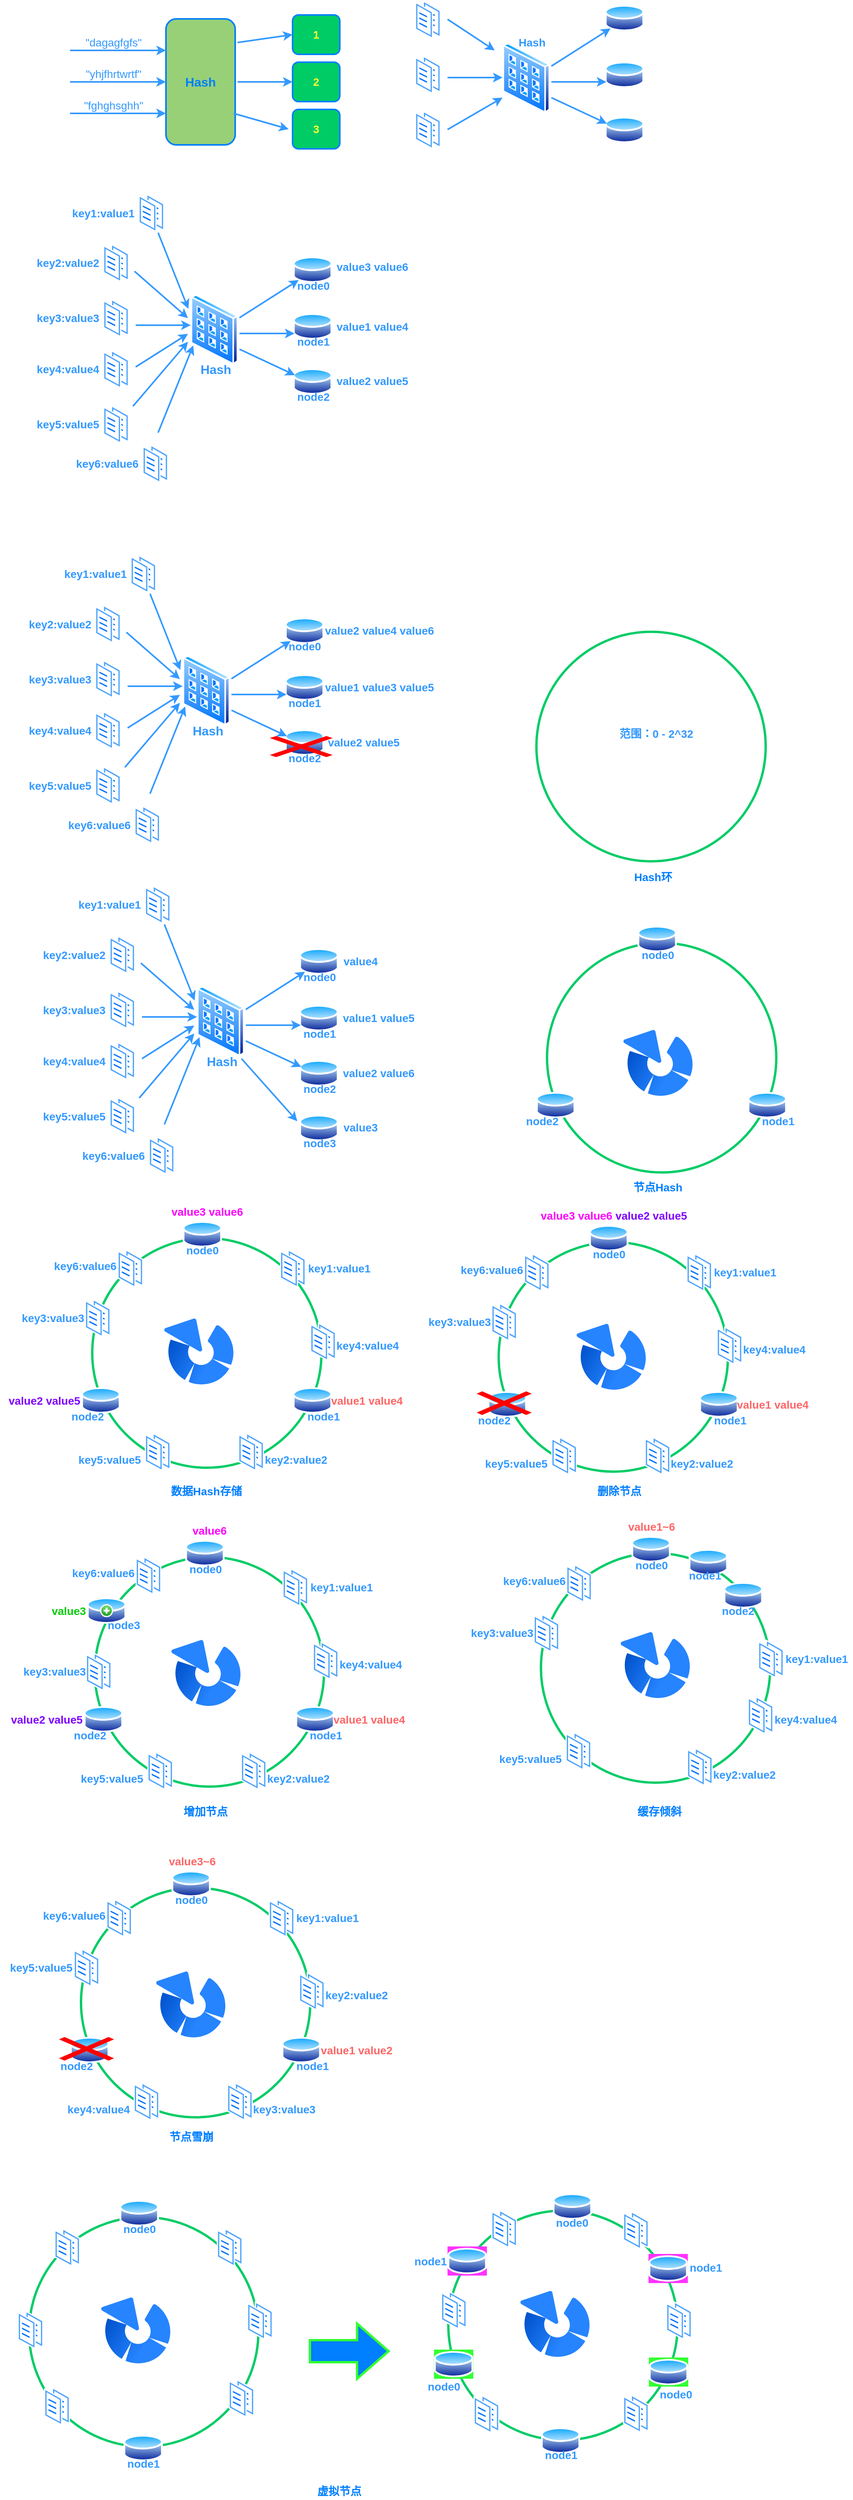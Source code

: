 <mxfile version="13.3.5" type="device"><diagram id="M-8I9OdP-kGQo_9yvo3y" name="Page-1"><mxGraphModel dx="1851" dy="627" grid="1" gridSize="10" guides="1" tooltips="1" connect="1" arrows="1" fold="1" page="1" pageScale="1" pageWidth="827" pageHeight="1169" math="0" shadow="0"><root><mxCell id="0"/><mxCell id="1" parent="0"/><mxCell id="KsXI6lyiTRw3jzWskJyj-10" value="&lt;font color=&quot;#007fff&quot;&gt;&lt;span style=&quot;font-size: 16px&quot;&gt;&lt;b&gt;Hash&lt;/b&gt;&lt;/span&gt;&lt;/font&gt;" style="rounded=1;whiteSpace=wrap;html=1;strokeColor=#007FFF;strokeWidth=2;fillColor=#97D077;" vertex="1" parent="1"><mxGeometry x="202" y="280" width="88" height="160" as="geometry"/></mxCell><mxCell id="KsXI6lyiTRw3jzWskJyj-12" value="" style="endArrow=classic;html=1;strokeColor=#3399FF;strokeWidth=2;fillColor=#FFFF33;fontSize=12;" edge="1" parent="1"><mxGeometry width="50" height="50" relative="1" as="geometry"><mxPoint x="80" y="320" as="sourcePoint"/><mxPoint x="202" y="320" as="targetPoint"/></mxGeometry></mxCell><mxCell id="KsXI6lyiTRw3jzWskJyj-13" value="&lt;font style=&quot;font-size: 14px&quot; color=&quot;#3399ff&quot;&gt;&quot;dagagfgfs&quot;&lt;/font&gt;" style="text;html=1;align=center;verticalAlign=middle;resizable=0;points=[];autosize=1;" vertex="1" parent="1"><mxGeometry x="90" y="300" width="90" height="20" as="geometry"/></mxCell><mxCell id="KsXI6lyiTRw3jzWskJyj-15" value="" style="endArrow=classic;html=1;strokeColor=#3399FF;strokeWidth=2;fillColor=#FFFF33;fontSize=12;" edge="1" parent="1"><mxGeometry width="50" height="50" relative="1" as="geometry"><mxPoint x="80" y="360" as="sourcePoint"/><mxPoint x="202" y="360" as="targetPoint"/></mxGeometry></mxCell><mxCell id="KsXI6lyiTRw3jzWskJyj-16" value="&lt;font style=&quot;font-size: 14px&quot; color=&quot;#3399ff&quot;&gt;&quot;yhjfhrtwrtf&quot;&lt;/font&gt;" style="text;html=1;align=center;verticalAlign=middle;resizable=0;points=[];autosize=1;" vertex="1" parent="1"><mxGeometry x="90" y="340" width="90" height="20" as="geometry"/></mxCell><mxCell id="KsXI6lyiTRw3jzWskJyj-17" value="" style="endArrow=classic;html=1;strokeColor=#3399FF;strokeWidth=2;fillColor=#FFFF33;fontSize=12;" edge="1" parent="1"><mxGeometry width="50" height="50" relative="1" as="geometry"><mxPoint x="80" y="400" as="sourcePoint"/><mxPoint x="202" y="400" as="targetPoint"/></mxGeometry></mxCell><mxCell id="KsXI6lyiTRw3jzWskJyj-18" value="&lt;font style=&quot;font-size: 14px&quot; color=&quot;#3399ff&quot;&gt;&quot;fghghsghh&quot;&lt;/font&gt;" style="text;html=1;align=center;verticalAlign=middle;resizable=0;points=[];autosize=1;" vertex="1" parent="1"><mxGeometry x="90" y="380" width="90" height="20" as="geometry"/></mxCell><mxCell id="KsXI6lyiTRw3jzWskJyj-20" value="&lt;font color=&quot;#ffff33&quot; style=&quot;font-size: 14px&quot;&gt;&lt;b&gt;3&lt;br&gt;&lt;/b&gt;&lt;/font&gt;" style="rounded=1;whiteSpace=wrap;html=1;strokeColor=#007FFF;strokeWidth=2;fillColor=#00CC66;" vertex="1" parent="1"><mxGeometry x="363" y="395" width="60" height="50" as="geometry"/></mxCell><mxCell id="KsXI6lyiTRw3jzWskJyj-21" value="" style="endArrow=classic;html=1;strokeColor=#3399FF;strokeWidth=2;fillColor=#FFFF33;fontSize=12;" edge="1" parent="1"><mxGeometry width="50" height="50" relative="1" as="geometry"><mxPoint x="288" y="400" as="sourcePoint"/><mxPoint x="358" y="420" as="targetPoint"/></mxGeometry></mxCell><mxCell id="KsXI6lyiTRw3jzWskJyj-22" value="&lt;font color=&quot;#ffff33&quot; style=&quot;font-size: 14px&quot;&gt;&lt;b&gt;2&lt;br&gt;&lt;/b&gt;&lt;/font&gt;" style="rounded=1;whiteSpace=wrap;html=1;strokeColor=#007FFF;strokeWidth=2;fillColor=#00CC66;" vertex="1" parent="1"><mxGeometry x="363" y="335" width="60" height="50" as="geometry"/></mxCell><mxCell id="KsXI6lyiTRw3jzWskJyj-23" value="&lt;font color=&quot;#ffff33&quot; style=&quot;font-size: 14px&quot;&gt;&lt;b&gt;1&lt;br&gt;&lt;/b&gt;&lt;/font&gt;" style="rounded=1;whiteSpace=wrap;html=1;strokeColor=#007FFF;strokeWidth=2;fillColor=#00CC66;" vertex="1" parent="1"><mxGeometry x="363" y="275" width="60" height="50" as="geometry"/></mxCell><mxCell id="KsXI6lyiTRw3jzWskJyj-24" value="" style="endArrow=classic;html=1;strokeColor=#3399FF;strokeWidth=2;fillColor=#FFFF33;fontSize=12;entryX=0;entryY=0.5;entryDx=0;entryDy=0;" edge="1" parent="1" target="KsXI6lyiTRw3jzWskJyj-22"><mxGeometry width="50" height="50" relative="1" as="geometry"><mxPoint x="293" y="360" as="sourcePoint"/><mxPoint x="363" y="365" as="targetPoint"/></mxGeometry></mxCell><mxCell id="KsXI6lyiTRw3jzWskJyj-25" value="" style="endArrow=classic;html=1;strokeColor=#3399FF;strokeWidth=2;fillColor=#FFFF33;fontSize=12;entryX=0;entryY=0.5;entryDx=0;entryDy=0;" edge="1" parent="1" target="KsXI6lyiTRw3jzWskJyj-23"><mxGeometry width="50" height="50" relative="1" as="geometry"><mxPoint x="293" y="310" as="sourcePoint"/><mxPoint x="363" y="325" as="targetPoint"/></mxGeometry></mxCell><mxCell id="KsXI6lyiTRw3jzWskJyj-29" value="" style="aspect=fixed;perimeter=ellipsePerimeter;html=1;align=center;shadow=0;dashed=0;spacingTop=3;image;image=img/lib/active_directory/database.svg;" vertex="1" parent="1"><mxGeometry x="760" y="260.5" width="50" height="37" as="geometry"/></mxCell><mxCell id="KsXI6lyiTRw3jzWskJyj-31" value="" style="aspect=fixed;perimeter=ellipsePerimeter;html=1;align=center;shadow=0;dashed=0;spacingTop=3;image;image=img/lib/active_directory/database.svg;" vertex="1" parent="1"><mxGeometry x="760" y="332.5" width="50" height="37" as="geometry"/></mxCell><mxCell id="KsXI6lyiTRw3jzWskJyj-32" value="" style="aspect=fixed;perimeter=ellipsePerimeter;html=1;align=center;shadow=0;dashed=0;spacingTop=3;image;image=img/lib/active_directory/database.svg;" vertex="1" parent="1"><mxGeometry x="760" y="402.5" width="50" height="37" as="geometry"/></mxCell><mxCell id="KsXI6lyiTRw3jzWskJyj-35" value="" style="aspect=fixed;perimeter=ellipsePerimeter;html=1;align=center;shadow=0;dashed=0;spacingTop=3;image;image=img/lib/active_directory/documents.svg;" vertex="1" parent="1"><mxGeometry x="518.5" y="256" width="33" height="50" as="geometry"/></mxCell><mxCell id="KsXI6lyiTRw3jzWskJyj-36" value="" style="aspect=fixed;perimeter=ellipsePerimeter;html=1;align=center;shadow=0;dashed=0;spacingTop=3;image;image=img/lib/active_directory/documents.svg;" vertex="1" parent="1"><mxGeometry x="518.5" y="326" width="33" height="50" as="geometry"/></mxCell><mxCell id="KsXI6lyiTRw3jzWskJyj-37" value="" style="aspect=fixed;perimeter=ellipsePerimeter;html=1;align=center;shadow=0;dashed=0;spacingTop=3;image;image=img/lib/active_directory/documents.svg;" vertex="1" parent="1"><mxGeometry x="518.5" y="396" width="33" height="50" as="geometry"/></mxCell><mxCell id="KsXI6lyiTRw3jzWskJyj-39" value="" style="aspect=fixed;perimeter=ellipsePerimeter;html=1;align=center;shadow=0;dashed=0;spacingTop=3;image;image=img/lib/active_directory/input_output_filter.svg;" vertex="1" parent="1"><mxGeometry x="630" y="310" width="60.3" height="90" as="geometry"/></mxCell><mxCell id="KsXI6lyiTRw3jzWskJyj-43" value="" style="endArrow=classic;html=1;strokeColor=#3399FF;strokeWidth=2;fillColor=#FFFF33;fontSize=12;" edge="1" parent="1"><mxGeometry width="50" height="50" relative="1" as="geometry"><mxPoint x="560" y="280.5" as="sourcePoint"/><mxPoint x="620" y="320" as="targetPoint"/></mxGeometry></mxCell><mxCell id="KsXI6lyiTRw3jzWskJyj-44" value="" style="endArrow=classic;html=1;strokeColor=#3399FF;strokeWidth=2;fillColor=#FFFF33;fontSize=12;" edge="1" parent="1"><mxGeometry width="50" height="50" relative="1" as="geometry"><mxPoint x="560" y="420.5" as="sourcePoint"/><mxPoint x="630" y="380" as="targetPoint"/></mxGeometry></mxCell><mxCell id="KsXI6lyiTRw3jzWskJyj-45" value="" style="endArrow=classic;html=1;strokeColor=#3399FF;strokeWidth=2;fillColor=#FFFF33;fontSize=12;entryX=0;entryY=0.5;entryDx=0;entryDy=0;" edge="1" parent="1"><mxGeometry width="50" height="50" relative="1" as="geometry"><mxPoint x="560" y="354.5" as="sourcePoint"/><mxPoint x="630" y="354.5" as="targetPoint"/></mxGeometry></mxCell><mxCell id="KsXI6lyiTRw3jzWskJyj-46" value="&lt;font color=&quot;#3399ff&quot; size=&quot;1&quot;&gt;&lt;b style=&quot;font-size: 14px&quot;&gt;Hash&lt;/b&gt;&lt;/font&gt;" style="text;html=1;align=center;verticalAlign=middle;resizable=0;points=[];autosize=1;" vertex="1" parent="1"><mxGeometry x="642" y="300" width="50" height="20" as="geometry"/></mxCell><mxCell id="KsXI6lyiTRw3jzWskJyj-47" value="" style="endArrow=classic;html=1;strokeColor=#3399FF;strokeWidth=2;fillColor=#FFFF33;fontSize=12;entryX=0;entryY=1;entryDx=0;entryDy=0;" edge="1" parent="1" target="KsXI6lyiTRw3jzWskJyj-29"><mxGeometry width="50" height="50" relative="1" as="geometry"><mxPoint x="692" y="340" as="sourcePoint"/><mxPoint x="762" y="340" as="targetPoint"/></mxGeometry></mxCell><mxCell id="KsXI6lyiTRw3jzWskJyj-48" value="" style="endArrow=classic;html=1;strokeColor=#3399FF;strokeWidth=2;fillColor=#FFFF33;fontSize=12;entryX=0;entryY=0.5;entryDx=0;entryDy=0;" edge="1" parent="1"><mxGeometry width="50" height="50" relative="1" as="geometry"><mxPoint x="692" y="360" as="sourcePoint"/><mxPoint x="762" y="360" as="targetPoint"/></mxGeometry></mxCell><mxCell id="KsXI6lyiTRw3jzWskJyj-50" value="" style="endArrow=classic;html=1;strokeColor=#3399FF;strokeWidth=2;fillColor=#FFFF33;fontSize=12;entryX=0;entryY=0.25;entryDx=0;entryDy=0;" edge="1" parent="1" target="KsXI6lyiTRw3jzWskJyj-32"><mxGeometry width="50" height="50" relative="1" as="geometry"><mxPoint x="692" y="380" as="sourcePoint"/><mxPoint x="762" y="380" as="targetPoint"/></mxGeometry></mxCell><mxCell id="KsXI6lyiTRw3jzWskJyj-51" value="" style="aspect=fixed;perimeter=ellipsePerimeter;html=1;align=center;shadow=0;dashed=0;spacingTop=3;image;image=img/lib/active_directory/database.svg;" vertex="1" parent="1"><mxGeometry x="363.5" y="580" width="50" height="37" as="geometry"/></mxCell><mxCell id="KsXI6lyiTRw3jzWskJyj-52" value="" style="aspect=fixed;perimeter=ellipsePerimeter;html=1;align=center;shadow=0;dashed=0;spacingTop=3;image;image=img/lib/active_directory/database.svg;" vertex="1" parent="1"><mxGeometry x="363.5" y="652" width="50" height="37" as="geometry"/></mxCell><mxCell id="KsXI6lyiTRw3jzWskJyj-53" value="" style="aspect=fixed;perimeter=ellipsePerimeter;html=1;align=center;shadow=0;dashed=0;spacingTop=3;image;image=img/lib/active_directory/database.svg;" vertex="1" parent="1"><mxGeometry x="363.5" y="722" width="50" height="37" as="geometry"/></mxCell><mxCell id="KsXI6lyiTRw3jzWskJyj-54" value="" style="aspect=fixed;perimeter=ellipsePerimeter;html=1;align=center;shadow=0;dashed=0;spacingTop=3;image;image=img/lib/active_directory/documents.svg;" vertex="1" parent="1"><mxGeometry x="167" y="501.5" width="33" height="50" as="geometry"/></mxCell><mxCell id="KsXI6lyiTRw3jzWskJyj-55" value="" style="aspect=fixed;perimeter=ellipsePerimeter;html=1;align=center;shadow=0;dashed=0;spacingTop=3;image;image=img/lib/active_directory/documents.svg;" vertex="1" parent="1"><mxGeometry x="122" y="565" width="33" height="50" as="geometry"/></mxCell><mxCell id="KsXI6lyiTRw3jzWskJyj-56" value="" style="aspect=fixed;perimeter=ellipsePerimeter;html=1;align=center;shadow=0;dashed=0;spacingTop=3;image;image=img/lib/active_directory/documents.svg;" vertex="1" parent="1"><mxGeometry x="122" y="635" width="33" height="50" as="geometry"/></mxCell><mxCell id="KsXI6lyiTRw3jzWskJyj-57" value="" style="aspect=fixed;perimeter=ellipsePerimeter;html=1;align=center;shadow=0;dashed=0;spacingTop=3;image;image=img/lib/active_directory/input_output_filter.svg;" vertex="1" parent="1"><mxGeometry x="233.5" y="629.5" width="60.3" height="90" as="geometry"/></mxCell><mxCell id="KsXI6lyiTRw3jzWskJyj-58" value="" style="endArrow=classic;html=1;strokeColor=#3399FF;strokeWidth=2;fillColor=#FFFF33;fontSize=12;" edge="1" parent="1"><mxGeometry width="50" height="50" relative="1" as="geometry"><mxPoint x="162" y="600.5" as="sourcePoint"/><mxPoint x="230" y="660" as="targetPoint"/></mxGeometry></mxCell><mxCell id="KsXI6lyiTRw3jzWskJyj-59" value="" style="endArrow=classic;html=1;strokeColor=#3399FF;strokeWidth=2;fillColor=#FFFF33;fontSize=12;" edge="1" parent="1"><mxGeometry width="50" height="50" relative="1" as="geometry"><mxPoint x="163.5" y="722" as="sourcePoint"/><mxPoint x="230" y="680" as="targetPoint"/></mxGeometry></mxCell><mxCell id="KsXI6lyiTRw3jzWskJyj-60" value="" style="endArrow=classic;html=1;strokeColor=#3399FF;strokeWidth=2;fillColor=#FFFF33;fontSize=12;entryX=0;entryY=0.5;entryDx=0;entryDy=0;" edge="1" parent="1"><mxGeometry width="50" height="50" relative="1" as="geometry"><mxPoint x="163.5" y="669" as="sourcePoint"/><mxPoint x="233.5" y="669" as="targetPoint"/></mxGeometry></mxCell><mxCell id="KsXI6lyiTRw3jzWskJyj-62" value="" style="endArrow=classic;html=1;strokeColor=#3399FF;strokeWidth=2;fillColor=#FFFF33;fontSize=12;entryX=0;entryY=1;entryDx=0;entryDy=0;" edge="1" target="KsXI6lyiTRw3jzWskJyj-51" parent="1"><mxGeometry width="50" height="50" relative="1" as="geometry"><mxPoint x="295.5" y="659.5" as="sourcePoint"/><mxPoint x="365.5" y="659.5" as="targetPoint"/></mxGeometry></mxCell><mxCell id="KsXI6lyiTRw3jzWskJyj-63" value="" style="endArrow=classic;html=1;strokeColor=#3399FF;strokeWidth=2;fillColor=#FFFF33;fontSize=12;entryX=0;entryY=0.5;entryDx=0;entryDy=0;" edge="1" parent="1"><mxGeometry width="50" height="50" relative="1" as="geometry"><mxPoint x="295.5" y="679.5" as="sourcePoint"/><mxPoint x="365.5" y="679.5" as="targetPoint"/></mxGeometry></mxCell><mxCell id="KsXI6lyiTRw3jzWskJyj-64" value="" style="endArrow=classic;html=1;strokeColor=#3399FF;strokeWidth=2;fillColor=#FFFF33;fontSize=12;entryX=0;entryY=0.25;entryDx=0;entryDy=0;" edge="1" target="KsXI6lyiTRw3jzWskJyj-53" parent="1"><mxGeometry width="50" height="50" relative="1" as="geometry"><mxPoint x="295.5" y="699.5" as="sourcePoint"/><mxPoint x="365.5" y="699.5" as="targetPoint"/></mxGeometry></mxCell><mxCell id="KsXI6lyiTRw3jzWskJyj-65" value="&lt;font style=&quot;font-size: 14px&quot; color=&quot;#3399ff&quot;&gt;&lt;b&gt;key1:value1&lt;/b&gt;&lt;/font&gt;" style="text;html=1;align=center;verticalAlign=middle;resizable=0;points=[];autosize=1;" vertex="1" parent="1"><mxGeometry x="77" y="516.5" width="90" height="20" as="geometry"/></mxCell><mxCell id="KsXI6lyiTRw3jzWskJyj-66" value="&lt;font style=&quot;font-size: 14px&quot; color=&quot;#3399ff&quot;&gt;&lt;b&gt;key2:value2&lt;/b&gt;&lt;/font&gt;" style="text;html=1;align=center;verticalAlign=middle;resizable=0;points=[];autosize=1;" vertex="1" parent="1"><mxGeometry x="32" y="580" width="90" height="20" as="geometry"/></mxCell><mxCell id="KsXI6lyiTRw3jzWskJyj-67" value="&lt;font style=&quot;font-size: 14px&quot; color=&quot;#3399ff&quot;&gt;&lt;b&gt;key3:value3&lt;/b&gt;&lt;/font&gt;" style="text;html=1;align=center;verticalAlign=middle;resizable=0;points=[];autosize=1;" vertex="1" parent="1"><mxGeometry x="32" y="650" width="90" height="20" as="geometry"/></mxCell><mxCell id="KsXI6lyiTRw3jzWskJyj-68" value="" style="aspect=fixed;perimeter=ellipsePerimeter;html=1;align=center;shadow=0;dashed=0;spacingTop=3;image;image=img/lib/active_directory/documents.svg;" vertex="1" parent="1"><mxGeometry x="122" y="700" width="33" height="50" as="geometry"/></mxCell><mxCell id="KsXI6lyiTRw3jzWskJyj-69" value="" style="aspect=fixed;perimeter=ellipsePerimeter;html=1;align=center;shadow=0;dashed=0;spacingTop=3;image;image=img/lib/active_directory/documents.svg;" vertex="1" parent="1"><mxGeometry x="122" y="770" width="33" height="50" as="geometry"/></mxCell><mxCell id="KsXI6lyiTRw3jzWskJyj-70" value="" style="aspect=fixed;perimeter=ellipsePerimeter;html=1;align=center;shadow=0;dashed=0;spacingTop=3;image;image=img/lib/active_directory/documents.svg;" vertex="1" parent="1"><mxGeometry x="172" y="820" width="33" height="50" as="geometry"/></mxCell><mxCell id="KsXI6lyiTRw3jzWskJyj-71" value="&lt;font style=&quot;font-size: 14px&quot; color=&quot;#3399ff&quot;&gt;&lt;b&gt;key4:value4&lt;/b&gt;&lt;/font&gt;" style="text;html=1;align=center;verticalAlign=middle;resizable=0;points=[];autosize=1;" vertex="1" parent="1"><mxGeometry x="32" y="715" width="90" height="20" as="geometry"/></mxCell><mxCell id="KsXI6lyiTRw3jzWskJyj-72" value="&lt;font style=&quot;font-size: 14px&quot; color=&quot;#3399ff&quot;&gt;&lt;b&gt;key5:value5&lt;/b&gt;&lt;/font&gt;" style="text;html=1;align=center;verticalAlign=middle;resizable=0;points=[];autosize=1;" vertex="1" parent="1"><mxGeometry x="32" y="785" width="90" height="20" as="geometry"/></mxCell><mxCell id="KsXI6lyiTRw3jzWskJyj-73" value="&lt;font style=&quot;font-size: 14px&quot; color=&quot;#3399ff&quot;&gt;&lt;b&gt;key6:value6&lt;/b&gt;&lt;/font&gt;" style="text;html=1;align=center;verticalAlign=middle;resizable=0;points=[];autosize=1;" vertex="1" parent="1"><mxGeometry x="82" y="835" width="90" height="20" as="geometry"/></mxCell><mxCell id="KsXI6lyiTRw3jzWskJyj-74" value="" style="endArrow=classic;html=1;strokeColor=#3399FF;strokeWidth=2;fillColor=#FFFF33;fontSize=12;entryX=-0.051;entryY=0.208;entryDx=0;entryDy=0;entryPerimeter=0;" edge="1" parent="1" target="KsXI6lyiTRw3jzWskJyj-57"><mxGeometry width="50" height="50" relative="1" as="geometry"><mxPoint x="192" y="551.5" as="sourcePoint"/><mxPoint x="230" y="640" as="targetPoint"/></mxGeometry></mxCell><mxCell id="KsXI6lyiTRw3jzWskJyj-75" value="" style="endArrow=classic;html=1;strokeColor=#3399FF;strokeWidth=2;fillColor=#FFFF33;fontSize=12;" edge="1" parent="1"><mxGeometry width="50" height="50" relative="1" as="geometry"><mxPoint x="160.05" y="771.95" as="sourcePoint"/><mxPoint x="230" y="690" as="targetPoint"/></mxGeometry></mxCell><mxCell id="KsXI6lyiTRw3jzWskJyj-76" value="" style="endArrow=classic;html=1;strokeColor=#3399FF;strokeWidth=2;fillColor=#FFFF33;fontSize=12;entryX=0;entryY=0.75;entryDx=0;entryDy=0;" edge="1" parent="1" target="KsXI6lyiTRw3jzWskJyj-57"><mxGeometry width="50" height="50" relative="1" as="geometry"><mxPoint x="192" y="805.5" as="sourcePoint"/><mxPoint x="240" y="710" as="targetPoint"/></mxGeometry></mxCell><mxCell id="KsXI6lyiTRw3jzWskJyj-77" value="&lt;font style=&quot;font-size: 14px&quot; color=&quot;#3399ff&quot;&gt;&lt;b&gt;value3 value6&lt;/b&gt;&lt;/font&gt;" style="text;html=1;align=center;verticalAlign=middle;resizable=0;points=[];autosize=1;" vertex="1" parent="1"><mxGeometry x="408.5" y="585" width="110" height="20" as="geometry"/></mxCell><mxCell id="KsXI6lyiTRw3jzWskJyj-80" value="&lt;font style=&quot;font-size: 14px&quot; color=&quot;#3399ff&quot;&gt;&lt;b&gt;node0&lt;/b&gt;&lt;/font&gt;" style="text;html=1;align=center;verticalAlign=middle;resizable=0;points=[];autosize=1;" vertex="1" parent="1"><mxGeometry x="358.5" y="608.5" width="60" height="20" as="geometry"/></mxCell><mxCell id="KsXI6lyiTRw3jzWskJyj-81" value="&lt;font style=&quot;font-size: 14px&quot; color=&quot;#3399ff&quot;&gt;&lt;b&gt;node1&lt;/b&gt;&lt;/font&gt;" style="text;html=1;align=center;verticalAlign=middle;resizable=0;points=[];autosize=1;" vertex="1" parent="1"><mxGeometry x="358.5" y="680" width="60" height="20" as="geometry"/></mxCell><mxCell id="KsXI6lyiTRw3jzWskJyj-82" value="&lt;font style=&quot;font-size: 14px&quot; color=&quot;#3399ff&quot;&gt;&lt;b&gt;node2&lt;/b&gt;&lt;/font&gt;" style="text;html=1;align=center;verticalAlign=middle;resizable=0;points=[];autosize=1;" vertex="1" parent="1"><mxGeometry x="358.5" y="750" width="60" height="20" as="geometry"/></mxCell><mxCell id="KsXI6lyiTRw3jzWskJyj-84" value="&lt;font style=&quot;font-size: 14px&quot; color=&quot;#3399ff&quot;&gt;&lt;b&gt;value1 value4&lt;/b&gt;&lt;/font&gt;" style="text;html=1;align=center;verticalAlign=middle;resizable=0;points=[];autosize=1;" vertex="1" parent="1"><mxGeometry x="408.5" y="660.5" width="110" height="20" as="geometry"/></mxCell><mxCell id="KsXI6lyiTRw3jzWskJyj-85" value="&lt;font style=&quot;font-size: 14px&quot; color=&quot;#3399ff&quot;&gt;&lt;b&gt;value2 value5&lt;/b&gt;&lt;/font&gt;" style="text;html=1;align=center;verticalAlign=middle;resizable=0;points=[];autosize=1;" vertex="1" parent="1"><mxGeometry x="408.5" y="730" width="110" height="20" as="geometry"/></mxCell><mxCell id="KsXI6lyiTRw3jzWskJyj-86" value="&lt;font color=&quot;#3399ff&quot; size=&quot;1&quot;&gt;&lt;b style=&quot;font-size: 16px&quot;&gt;Hash&lt;/b&gt;&lt;/font&gt;" style="text;html=1;align=center;verticalAlign=middle;resizable=0;points=[];autosize=1;" vertex="1" parent="1"><mxGeometry x="240" y="715" width="50" height="20" as="geometry"/></mxCell><mxCell id="KsXI6lyiTRw3jzWskJyj-120" value="" style="aspect=fixed;perimeter=ellipsePerimeter;html=1;align=center;shadow=0;dashed=0;spacingTop=3;image;image=img/lib/active_directory/database.svg;" vertex="1" parent="1"><mxGeometry x="353.25" y="1038.5" width="50" height="37" as="geometry"/></mxCell><mxCell id="KsXI6lyiTRw3jzWskJyj-121" value="" style="aspect=fixed;perimeter=ellipsePerimeter;html=1;align=center;shadow=0;dashed=0;spacingTop=3;image;image=img/lib/active_directory/database.svg;" vertex="1" parent="1"><mxGeometry x="353.25" y="1110.5" width="50" height="37" as="geometry"/></mxCell><mxCell id="KsXI6lyiTRw3jzWskJyj-122" value="" style="aspect=fixed;perimeter=ellipsePerimeter;html=1;align=center;shadow=0;dashed=0;spacingTop=3;image;image=img/lib/active_directory/database.svg;" vertex="1" parent="1"><mxGeometry x="353.25" y="1180.5" width="50" height="37" as="geometry"/></mxCell><mxCell id="KsXI6lyiTRw3jzWskJyj-123" value="" style="aspect=fixed;perimeter=ellipsePerimeter;html=1;align=center;shadow=0;dashed=0;spacingTop=3;image;image=img/lib/active_directory/documents.svg;" vertex="1" parent="1"><mxGeometry x="156.75" y="960" width="33" height="50" as="geometry"/></mxCell><mxCell id="KsXI6lyiTRw3jzWskJyj-124" value="" style="aspect=fixed;perimeter=ellipsePerimeter;html=1;align=center;shadow=0;dashed=0;spacingTop=3;image;image=img/lib/active_directory/documents.svg;" vertex="1" parent="1"><mxGeometry x="111.75" y="1023.5" width="33" height="50" as="geometry"/></mxCell><mxCell id="KsXI6lyiTRw3jzWskJyj-125" value="" style="aspect=fixed;perimeter=ellipsePerimeter;html=1;align=center;shadow=0;dashed=0;spacingTop=3;image;image=img/lib/active_directory/documents.svg;" vertex="1" parent="1"><mxGeometry x="111.75" y="1093.5" width="33" height="50" as="geometry"/></mxCell><mxCell id="KsXI6lyiTRw3jzWskJyj-126" value="" style="aspect=fixed;perimeter=ellipsePerimeter;html=1;align=center;shadow=0;dashed=0;spacingTop=3;image;image=img/lib/active_directory/input_output_filter.svg;" vertex="1" parent="1"><mxGeometry x="223.25" y="1088" width="60.3" height="90" as="geometry"/></mxCell><mxCell id="KsXI6lyiTRw3jzWskJyj-127" value="" style="endArrow=classic;html=1;strokeColor=#3399FF;strokeWidth=2;fillColor=#FFFF33;fontSize=12;" edge="1" parent="1"><mxGeometry width="50" height="50" relative="1" as="geometry"><mxPoint x="151.75" y="1059" as="sourcePoint"/><mxPoint x="219.75" y="1118.5" as="targetPoint"/></mxGeometry></mxCell><mxCell id="KsXI6lyiTRw3jzWskJyj-128" value="" style="endArrow=classic;html=1;strokeColor=#3399FF;strokeWidth=2;fillColor=#FFFF33;fontSize=12;" edge="1" parent="1"><mxGeometry width="50" height="50" relative="1" as="geometry"><mxPoint x="153.25" y="1180.5" as="sourcePoint"/><mxPoint x="219.75" y="1138.5" as="targetPoint"/></mxGeometry></mxCell><mxCell id="KsXI6lyiTRw3jzWskJyj-129" value="" style="endArrow=classic;html=1;strokeColor=#3399FF;strokeWidth=2;fillColor=#FFFF33;fontSize=12;entryX=0;entryY=0.5;entryDx=0;entryDy=0;" edge="1" parent="1"><mxGeometry width="50" height="50" relative="1" as="geometry"><mxPoint x="153.25" y="1127.5" as="sourcePoint"/><mxPoint x="223.25" y="1127.5" as="targetPoint"/></mxGeometry></mxCell><mxCell id="KsXI6lyiTRw3jzWskJyj-130" value="" style="endArrow=classic;html=1;strokeColor=#3399FF;strokeWidth=2;fillColor=#FFFF33;fontSize=12;entryX=0;entryY=1;entryDx=0;entryDy=0;" edge="1" target="KsXI6lyiTRw3jzWskJyj-120" parent="1"><mxGeometry width="50" height="50" relative="1" as="geometry"><mxPoint x="285.25" y="1118" as="sourcePoint"/><mxPoint x="355.25" y="1118" as="targetPoint"/></mxGeometry></mxCell><mxCell id="KsXI6lyiTRw3jzWskJyj-131" value="" style="endArrow=classic;html=1;strokeColor=#3399FF;strokeWidth=2;fillColor=#FFFF33;fontSize=12;entryX=0;entryY=0.5;entryDx=0;entryDy=0;" edge="1" parent="1"><mxGeometry width="50" height="50" relative="1" as="geometry"><mxPoint x="285.25" y="1138" as="sourcePoint"/><mxPoint x="355.25" y="1138" as="targetPoint"/></mxGeometry></mxCell><mxCell id="KsXI6lyiTRw3jzWskJyj-132" value="" style="endArrow=classic;html=1;strokeColor=#3399FF;strokeWidth=2;fillColor=#FFFF33;fontSize=12;entryX=0;entryY=0.25;entryDx=0;entryDy=0;" edge="1" target="KsXI6lyiTRw3jzWskJyj-122" parent="1"><mxGeometry width="50" height="50" relative="1" as="geometry"><mxPoint x="285.25" y="1158" as="sourcePoint"/><mxPoint x="355.25" y="1158" as="targetPoint"/></mxGeometry></mxCell><mxCell id="KsXI6lyiTRw3jzWskJyj-133" value="&lt;font style=&quot;font-size: 14px&quot; color=&quot;#3399ff&quot;&gt;&lt;b&gt;key1:value1&lt;/b&gt;&lt;/font&gt;" style="text;html=1;align=center;verticalAlign=middle;resizable=0;points=[];autosize=1;" vertex="1" parent="1"><mxGeometry x="66.75" y="975" width="90" height="20" as="geometry"/></mxCell><mxCell id="KsXI6lyiTRw3jzWskJyj-134" value="&lt;font style=&quot;font-size: 14px&quot; color=&quot;#3399ff&quot;&gt;&lt;b&gt;key2:value2&lt;/b&gt;&lt;/font&gt;" style="text;html=1;align=center;verticalAlign=middle;resizable=0;points=[];autosize=1;" vertex="1" parent="1"><mxGeometry x="21.75" y="1038.5" width="90" height="20" as="geometry"/></mxCell><mxCell id="KsXI6lyiTRw3jzWskJyj-135" value="&lt;font style=&quot;font-size: 14px&quot; color=&quot;#3399ff&quot;&gt;&lt;b&gt;key3:value3&lt;/b&gt;&lt;/font&gt;" style="text;html=1;align=center;verticalAlign=middle;resizable=0;points=[];autosize=1;" vertex="1" parent="1"><mxGeometry x="21.75" y="1108.5" width="90" height="20" as="geometry"/></mxCell><mxCell id="KsXI6lyiTRw3jzWskJyj-136" value="" style="aspect=fixed;perimeter=ellipsePerimeter;html=1;align=center;shadow=0;dashed=0;spacingTop=3;image;image=img/lib/active_directory/documents.svg;" vertex="1" parent="1"><mxGeometry x="111.75" y="1158.5" width="33" height="50" as="geometry"/></mxCell><mxCell id="KsXI6lyiTRw3jzWskJyj-137" value="" style="aspect=fixed;perimeter=ellipsePerimeter;html=1;align=center;shadow=0;dashed=0;spacingTop=3;image;image=img/lib/active_directory/documents.svg;" vertex="1" parent="1"><mxGeometry x="111.75" y="1228.5" width="33" height="50" as="geometry"/></mxCell><mxCell id="KsXI6lyiTRw3jzWskJyj-138" value="" style="aspect=fixed;perimeter=ellipsePerimeter;html=1;align=center;shadow=0;dashed=0;spacingTop=3;image;image=img/lib/active_directory/documents.svg;" vertex="1" parent="1"><mxGeometry x="161.75" y="1278.5" width="33" height="50" as="geometry"/></mxCell><mxCell id="KsXI6lyiTRw3jzWskJyj-139" value="&lt;font style=&quot;font-size: 14px&quot; color=&quot;#3399ff&quot;&gt;&lt;b&gt;key4:value4&lt;/b&gt;&lt;/font&gt;" style="text;html=1;align=center;verticalAlign=middle;resizable=0;points=[];autosize=1;" vertex="1" parent="1"><mxGeometry x="21.75" y="1173.5" width="90" height="20" as="geometry"/></mxCell><mxCell id="KsXI6lyiTRw3jzWskJyj-140" value="&lt;font style=&quot;font-size: 14px&quot; color=&quot;#3399ff&quot;&gt;&lt;b&gt;key5:value5&lt;/b&gt;&lt;/font&gt;" style="text;html=1;align=center;verticalAlign=middle;resizable=0;points=[];autosize=1;" vertex="1" parent="1"><mxGeometry x="21.75" y="1243.5" width="90" height="20" as="geometry"/></mxCell><mxCell id="KsXI6lyiTRw3jzWskJyj-141" value="&lt;font style=&quot;font-size: 14px&quot; color=&quot;#3399ff&quot;&gt;&lt;b&gt;key6:value6&lt;/b&gt;&lt;/font&gt;" style="text;html=1;align=center;verticalAlign=middle;resizable=0;points=[];autosize=1;" vertex="1" parent="1"><mxGeometry x="71.75" y="1293.5" width="90" height="20" as="geometry"/></mxCell><mxCell id="KsXI6lyiTRw3jzWskJyj-142" value="" style="endArrow=classic;html=1;strokeColor=#3399FF;strokeWidth=2;fillColor=#FFFF33;fontSize=12;entryX=-0.051;entryY=0.208;entryDx=0;entryDy=0;entryPerimeter=0;" edge="1" target="KsXI6lyiTRw3jzWskJyj-126" parent="1"><mxGeometry width="50" height="50" relative="1" as="geometry"><mxPoint x="181.75" y="1010" as="sourcePoint"/><mxPoint x="219.75" y="1098.5" as="targetPoint"/></mxGeometry></mxCell><mxCell id="KsXI6lyiTRw3jzWskJyj-143" value="" style="endArrow=classic;html=1;strokeColor=#3399FF;strokeWidth=2;fillColor=#FFFF33;fontSize=12;" edge="1" parent="1"><mxGeometry width="50" height="50" relative="1" as="geometry"><mxPoint x="149.8" y="1230.45" as="sourcePoint"/><mxPoint x="219.75" y="1148.5" as="targetPoint"/></mxGeometry></mxCell><mxCell id="KsXI6lyiTRw3jzWskJyj-144" value="" style="endArrow=classic;html=1;strokeColor=#3399FF;strokeWidth=2;fillColor=#FFFF33;fontSize=12;entryX=0;entryY=0.75;entryDx=0;entryDy=0;" edge="1" target="KsXI6lyiTRw3jzWskJyj-126" parent="1"><mxGeometry width="50" height="50" relative="1" as="geometry"><mxPoint x="181.75" y="1264" as="sourcePoint"/><mxPoint x="229.75" y="1168.5" as="targetPoint"/></mxGeometry></mxCell><mxCell id="KsXI6lyiTRw3jzWskJyj-145" value="&lt;font style=&quot;font-size: 14px&quot; color=&quot;#3399ff&quot;&gt;&lt;b&gt;value2 value4 value6&lt;/b&gt;&lt;/font&gt;" style="text;html=1;align=center;verticalAlign=middle;resizable=0;points=[];autosize=1;" vertex="1" parent="1"><mxGeometry x="398.25" y="1047" width="150" height="20" as="geometry"/></mxCell><mxCell id="KsXI6lyiTRw3jzWskJyj-146" value="&lt;font style=&quot;font-size: 14px&quot; color=&quot;#3399ff&quot;&gt;&lt;b&gt;node0&lt;/b&gt;&lt;/font&gt;" style="text;html=1;align=center;verticalAlign=middle;resizable=0;points=[];autosize=1;" vertex="1" parent="1"><mxGeometry x="348.25" y="1067" width="60" height="20" as="geometry"/></mxCell><mxCell id="KsXI6lyiTRw3jzWskJyj-147" value="&lt;font style=&quot;font-size: 14px&quot; color=&quot;#3399ff&quot;&gt;&lt;b&gt;node1&lt;/b&gt;&lt;/font&gt;" style="text;html=1;align=center;verticalAlign=middle;resizable=0;points=[];autosize=1;" vertex="1" parent="1"><mxGeometry x="348.25" y="1138.5" width="60" height="20" as="geometry"/></mxCell><mxCell id="KsXI6lyiTRw3jzWskJyj-148" value="&lt;font style=&quot;font-size: 14px&quot; color=&quot;#3399ff&quot;&gt;&lt;b&gt;node2&lt;/b&gt;&lt;/font&gt;" style="text;html=1;align=center;verticalAlign=middle;resizable=0;points=[];autosize=1;" vertex="1" parent="1"><mxGeometry x="348.25" y="1208.5" width="60" height="20" as="geometry"/></mxCell><mxCell id="KsXI6lyiTRw3jzWskJyj-149" value="&lt;font style=&quot;font-size: 14px&quot; color=&quot;#3399ff&quot;&gt;&lt;b&gt;value1 value3 value5&lt;/b&gt;&lt;/font&gt;" style="text;html=1;align=center;verticalAlign=middle;resizable=0;points=[];autosize=1;" vertex="1" parent="1"><mxGeometry x="398.25" y="1118.5" width="150" height="20" as="geometry"/></mxCell><mxCell id="KsXI6lyiTRw3jzWskJyj-150" value="&lt;font style=&quot;font-size: 14px&quot; color=&quot;#3399ff&quot;&gt;&lt;b&gt;value2 value5&lt;/b&gt;&lt;/font&gt;" style="text;html=1;align=center;verticalAlign=middle;resizable=0;points=[];autosize=1;" vertex="1" parent="1"><mxGeometry x="398.25" y="1188.5" width="110" height="20" as="geometry"/></mxCell><mxCell id="KsXI6lyiTRw3jzWskJyj-151" value="&lt;font color=&quot;#3399ff&quot; size=&quot;1&quot;&gt;&lt;b style=&quot;font-size: 16px&quot;&gt;Hash&lt;/b&gt;&lt;/font&gt;" style="text;html=1;align=center;verticalAlign=middle;resizable=0;points=[];autosize=1;" vertex="1" parent="1"><mxGeometry x="229.75" y="1173.5" width="50" height="20" as="geometry"/></mxCell><mxCell id="KsXI6lyiTRw3jzWskJyj-154" value="" style="shape=mxgraph.mockup.markup.redX;fillColor=#ff0000;html=1;shadow=0;strokeColor=none;" vertex="1" parent="1"><mxGeometry x="334" y="1190.75" width="80" height="26.75" as="geometry"/></mxCell><mxCell id="KsXI6lyiTRw3jzWskJyj-155" value="" style="aspect=fixed;perimeter=ellipsePerimeter;html=1;align=center;shadow=0;dashed=0;spacingTop=3;image;image=img/lib/active_directory/database.svg;" vertex="1" parent="1"><mxGeometry x="371.5" y="1458.5" width="50" height="37" as="geometry"/></mxCell><mxCell id="KsXI6lyiTRw3jzWskJyj-156" value="" style="aspect=fixed;perimeter=ellipsePerimeter;html=1;align=center;shadow=0;dashed=0;spacingTop=3;image;image=img/lib/active_directory/database.svg;" vertex="1" parent="1"><mxGeometry x="371.5" y="1530.5" width="50" height="37" as="geometry"/></mxCell><mxCell id="KsXI6lyiTRw3jzWskJyj-157" value="" style="aspect=fixed;perimeter=ellipsePerimeter;html=1;align=center;shadow=0;dashed=0;spacingTop=3;image;image=img/lib/active_directory/database.svg;" vertex="1" parent="1"><mxGeometry x="371.5" y="1600.5" width="50" height="37" as="geometry"/></mxCell><mxCell id="KsXI6lyiTRw3jzWskJyj-158" value="" style="aspect=fixed;perimeter=ellipsePerimeter;html=1;align=center;shadow=0;dashed=0;spacingTop=3;image;image=img/lib/active_directory/documents.svg;" vertex="1" parent="1"><mxGeometry x="175" y="1380" width="33" height="50" as="geometry"/></mxCell><mxCell id="KsXI6lyiTRw3jzWskJyj-159" value="" style="aspect=fixed;perimeter=ellipsePerimeter;html=1;align=center;shadow=0;dashed=0;spacingTop=3;image;image=img/lib/active_directory/documents.svg;" vertex="1" parent="1"><mxGeometry x="130" y="1443.5" width="33" height="50" as="geometry"/></mxCell><mxCell id="KsXI6lyiTRw3jzWskJyj-160" value="" style="aspect=fixed;perimeter=ellipsePerimeter;html=1;align=center;shadow=0;dashed=0;spacingTop=3;image;image=img/lib/active_directory/documents.svg;" vertex="1" parent="1"><mxGeometry x="130" y="1513.5" width="33" height="50" as="geometry"/></mxCell><mxCell id="KsXI6lyiTRw3jzWskJyj-161" value="" style="aspect=fixed;perimeter=ellipsePerimeter;html=1;align=center;shadow=0;dashed=0;spacingTop=3;image;image=img/lib/active_directory/input_output_filter.svg;" vertex="1" parent="1"><mxGeometry x="241.5" y="1508" width="60.3" height="90" as="geometry"/></mxCell><mxCell id="KsXI6lyiTRw3jzWskJyj-162" value="" style="endArrow=classic;html=1;strokeColor=#3399FF;strokeWidth=2;fillColor=#FFFF33;fontSize=12;" edge="1" parent="1"><mxGeometry width="50" height="50" relative="1" as="geometry"><mxPoint x="170" y="1479" as="sourcePoint"/><mxPoint x="238" y="1538.5" as="targetPoint"/></mxGeometry></mxCell><mxCell id="KsXI6lyiTRw3jzWskJyj-163" value="" style="endArrow=classic;html=1;strokeColor=#3399FF;strokeWidth=2;fillColor=#FFFF33;fontSize=12;" edge="1" parent="1"><mxGeometry width="50" height="50" relative="1" as="geometry"><mxPoint x="171.5" y="1600.5" as="sourcePoint"/><mxPoint x="238" y="1558.5" as="targetPoint"/></mxGeometry></mxCell><mxCell id="KsXI6lyiTRw3jzWskJyj-164" value="" style="endArrow=classic;html=1;strokeColor=#3399FF;strokeWidth=2;fillColor=#FFFF33;fontSize=12;entryX=0;entryY=0.5;entryDx=0;entryDy=0;" edge="1" parent="1"><mxGeometry width="50" height="50" relative="1" as="geometry"><mxPoint x="171.5" y="1547.5" as="sourcePoint"/><mxPoint x="241.5" y="1547.5" as="targetPoint"/></mxGeometry></mxCell><mxCell id="KsXI6lyiTRw3jzWskJyj-165" value="" style="endArrow=classic;html=1;strokeColor=#3399FF;strokeWidth=2;fillColor=#FFFF33;fontSize=12;entryX=0;entryY=1;entryDx=0;entryDy=0;" edge="1" target="KsXI6lyiTRw3jzWskJyj-155" parent="1"><mxGeometry width="50" height="50" relative="1" as="geometry"><mxPoint x="303.5" y="1538" as="sourcePoint"/><mxPoint x="373.5" y="1538" as="targetPoint"/></mxGeometry></mxCell><mxCell id="KsXI6lyiTRw3jzWskJyj-166" value="" style="endArrow=classic;html=1;strokeColor=#3399FF;strokeWidth=2;fillColor=#FFFF33;fontSize=12;entryX=0;entryY=0.5;entryDx=0;entryDy=0;" edge="1" parent="1"><mxGeometry width="50" height="50" relative="1" as="geometry"><mxPoint x="303.5" y="1558" as="sourcePoint"/><mxPoint x="373.5" y="1558" as="targetPoint"/></mxGeometry></mxCell><mxCell id="KsXI6lyiTRw3jzWskJyj-167" value="" style="endArrow=classic;html=1;strokeColor=#3399FF;strokeWidth=2;fillColor=#FFFF33;fontSize=12;entryX=0;entryY=0.25;entryDx=0;entryDy=0;" edge="1" target="KsXI6lyiTRw3jzWskJyj-157" parent="1"><mxGeometry width="50" height="50" relative="1" as="geometry"><mxPoint x="303.5" y="1578" as="sourcePoint"/><mxPoint x="373.5" y="1578" as="targetPoint"/></mxGeometry></mxCell><mxCell id="KsXI6lyiTRw3jzWskJyj-168" value="&lt;font style=&quot;font-size: 14px&quot; color=&quot;#3399ff&quot;&gt;&lt;b&gt;key1:value1&lt;/b&gt;&lt;/font&gt;" style="text;html=1;align=center;verticalAlign=middle;resizable=0;points=[];autosize=1;" vertex="1" parent="1"><mxGeometry x="85" y="1395" width="90" height="20" as="geometry"/></mxCell><mxCell id="KsXI6lyiTRw3jzWskJyj-169" value="&lt;font style=&quot;font-size: 14px&quot; color=&quot;#3399ff&quot;&gt;&lt;b&gt;key2:value2&lt;/b&gt;&lt;/font&gt;" style="text;html=1;align=center;verticalAlign=middle;resizable=0;points=[];autosize=1;" vertex="1" parent="1"><mxGeometry x="40" y="1458.5" width="90" height="20" as="geometry"/></mxCell><mxCell id="KsXI6lyiTRw3jzWskJyj-170" value="&lt;font style=&quot;font-size: 14px&quot; color=&quot;#3399ff&quot;&gt;&lt;b&gt;key3:value3&lt;/b&gt;&lt;/font&gt;" style="text;html=1;align=center;verticalAlign=middle;resizable=0;points=[];autosize=1;" vertex="1" parent="1"><mxGeometry x="40" y="1528.5" width="90" height="20" as="geometry"/></mxCell><mxCell id="KsXI6lyiTRw3jzWskJyj-171" value="" style="aspect=fixed;perimeter=ellipsePerimeter;html=1;align=center;shadow=0;dashed=0;spacingTop=3;image;image=img/lib/active_directory/documents.svg;" vertex="1" parent="1"><mxGeometry x="130" y="1578.5" width="33" height="50" as="geometry"/></mxCell><mxCell id="KsXI6lyiTRw3jzWskJyj-172" value="" style="aspect=fixed;perimeter=ellipsePerimeter;html=1;align=center;shadow=0;dashed=0;spacingTop=3;image;image=img/lib/active_directory/documents.svg;" vertex="1" parent="1"><mxGeometry x="130" y="1648.5" width="33" height="50" as="geometry"/></mxCell><mxCell id="KsXI6lyiTRw3jzWskJyj-173" value="" style="aspect=fixed;perimeter=ellipsePerimeter;html=1;align=center;shadow=0;dashed=0;spacingTop=3;image;image=img/lib/active_directory/documents.svg;" vertex="1" parent="1"><mxGeometry x="180" y="1698.5" width="33" height="50" as="geometry"/></mxCell><mxCell id="KsXI6lyiTRw3jzWskJyj-174" value="&lt;font style=&quot;font-size: 14px&quot; color=&quot;#3399ff&quot;&gt;&lt;b&gt;key4:value4&lt;/b&gt;&lt;/font&gt;" style="text;html=1;align=center;verticalAlign=middle;resizable=0;points=[];autosize=1;" vertex="1" parent="1"><mxGeometry x="40" y="1593.5" width="90" height="20" as="geometry"/></mxCell><mxCell id="KsXI6lyiTRw3jzWskJyj-175" value="&lt;font style=&quot;font-size: 14px&quot; color=&quot;#3399ff&quot;&gt;&lt;b&gt;key5:value5&lt;/b&gt;&lt;/font&gt;" style="text;html=1;align=center;verticalAlign=middle;resizable=0;points=[];autosize=1;" vertex="1" parent="1"><mxGeometry x="40" y="1663.5" width="90" height="20" as="geometry"/></mxCell><mxCell id="KsXI6lyiTRw3jzWskJyj-176" value="&lt;font style=&quot;font-size: 14px&quot; color=&quot;#3399ff&quot;&gt;&lt;b&gt;key6:value6&lt;/b&gt;&lt;/font&gt;" style="text;html=1;align=center;verticalAlign=middle;resizable=0;points=[];autosize=1;" vertex="1" parent="1"><mxGeometry x="90" y="1713.5" width="90" height="20" as="geometry"/></mxCell><mxCell id="KsXI6lyiTRw3jzWskJyj-177" value="" style="endArrow=classic;html=1;strokeColor=#3399FF;strokeWidth=2;fillColor=#FFFF33;fontSize=12;entryX=-0.051;entryY=0.208;entryDx=0;entryDy=0;entryPerimeter=0;" edge="1" target="KsXI6lyiTRw3jzWskJyj-161" parent="1"><mxGeometry width="50" height="50" relative="1" as="geometry"><mxPoint x="200" y="1430" as="sourcePoint"/><mxPoint x="238" y="1518.5" as="targetPoint"/></mxGeometry></mxCell><mxCell id="KsXI6lyiTRw3jzWskJyj-178" value="" style="endArrow=classic;html=1;strokeColor=#3399FF;strokeWidth=2;fillColor=#FFFF33;fontSize=12;" edge="1" parent="1"><mxGeometry width="50" height="50" relative="1" as="geometry"><mxPoint x="168.05" y="1650.45" as="sourcePoint"/><mxPoint x="238" y="1568.5" as="targetPoint"/></mxGeometry></mxCell><mxCell id="KsXI6lyiTRw3jzWskJyj-179" value="" style="endArrow=classic;html=1;strokeColor=#3399FF;strokeWidth=2;fillColor=#FFFF33;fontSize=12;entryX=0;entryY=0.75;entryDx=0;entryDy=0;" edge="1" target="KsXI6lyiTRw3jzWskJyj-161" parent="1"><mxGeometry width="50" height="50" relative="1" as="geometry"><mxPoint x="200" y="1684" as="sourcePoint"/><mxPoint x="248" y="1588.5" as="targetPoint"/></mxGeometry></mxCell><mxCell id="KsXI6lyiTRw3jzWskJyj-180" value="&lt;font style=&quot;font-size: 14px&quot; color=&quot;#3399ff&quot;&gt;&lt;b&gt;value4&lt;/b&gt;&lt;/font&gt;" style="text;html=1;align=center;verticalAlign=middle;resizable=0;points=[];autosize=1;" vertex="1" parent="1"><mxGeometry x="418.5" y="1467" width="60" height="20" as="geometry"/></mxCell><mxCell id="KsXI6lyiTRw3jzWskJyj-181" value="&lt;font style=&quot;font-size: 14px&quot; color=&quot;#3399ff&quot;&gt;&lt;b&gt;node0&lt;/b&gt;&lt;/font&gt;" style="text;html=1;align=center;verticalAlign=middle;resizable=0;points=[];autosize=1;" vertex="1" parent="1"><mxGeometry x="366.5" y="1487" width="60" height="20" as="geometry"/></mxCell><mxCell id="KsXI6lyiTRw3jzWskJyj-182" value="&lt;font style=&quot;font-size: 14px&quot; color=&quot;#3399ff&quot;&gt;&lt;b&gt;node1&lt;/b&gt;&lt;/font&gt;" style="text;html=1;align=center;verticalAlign=middle;resizable=0;points=[];autosize=1;" vertex="1" parent="1"><mxGeometry x="366.5" y="1558.5" width="60" height="20" as="geometry"/></mxCell><mxCell id="KsXI6lyiTRw3jzWskJyj-183" value="&lt;font style=&quot;font-size: 14px&quot; color=&quot;#3399ff&quot;&gt;&lt;b&gt;node2&lt;/b&gt;&lt;/font&gt;" style="text;html=1;align=center;verticalAlign=middle;resizable=0;points=[];autosize=1;" vertex="1" parent="1"><mxGeometry x="366.5" y="1628.5" width="60" height="20" as="geometry"/></mxCell><mxCell id="KsXI6lyiTRw3jzWskJyj-184" value="&lt;font style=&quot;font-size: 14px&quot; color=&quot;#3399ff&quot;&gt;&lt;b&gt;value1 value5&lt;/b&gt;&lt;/font&gt;" style="text;html=1;align=center;verticalAlign=middle;resizable=0;points=[];autosize=1;" vertex="1" parent="1"><mxGeometry x="416.5" y="1538.5" width="110" height="20" as="geometry"/></mxCell><mxCell id="KsXI6lyiTRw3jzWskJyj-185" value="&lt;font style=&quot;font-size: 14px&quot; color=&quot;#3399ff&quot;&gt;&lt;b&gt;value2 value6&lt;/b&gt;&lt;/font&gt;" style="text;html=1;align=center;verticalAlign=middle;resizable=0;points=[];autosize=1;" vertex="1" parent="1"><mxGeometry x="416.5" y="1608.5" width="110" height="20" as="geometry"/></mxCell><mxCell id="KsXI6lyiTRw3jzWskJyj-186" value="&lt;font color=&quot;#3399ff&quot; size=&quot;1&quot;&gt;&lt;b style=&quot;font-size: 16px&quot;&gt;Hash&lt;/b&gt;&lt;/font&gt;" style="text;html=1;align=center;verticalAlign=middle;resizable=0;points=[];autosize=1;" vertex="1" parent="1"><mxGeometry x="248" y="1593.5" width="50" height="20" as="geometry"/></mxCell><mxCell id="KsXI6lyiTRw3jzWskJyj-188" value="" style="aspect=fixed;perimeter=ellipsePerimeter;html=1;align=center;shadow=0;dashed=0;spacingTop=3;image;image=img/lib/active_directory/database.svg;" vertex="1" parent="1"><mxGeometry x="371.5" y="1670" width="50" height="37" as="geometry"/></mxCell><mxCell id="KsXI6lyiTRw3jzWskJyj-189" value="&lt;font style=&quot;font-size: 14px&quot; color=&quot;#3399ff&quot;&gt;&lt;b&gt;node3&lt;/b&gt;&lt;/font&gt;" style="text;html=1;align=center;verticalAlign=middle;resizable=0;points=[];autosize=1;" vertex="1" parent="1"><mxGeometry x="366.5" y="1698" width="60" height="20" as="geometry"/></mxCell><mxCell id="KsXI6lyiTRw3jzWskJyj-190" value="&lt;font style=&quot;font-size: 14px&quot; color=&quot;#3399ff&quot;&gt;&lt;b&gt;value3&lt;/b&gt;&lt;/font&gt;" style="text;html=1;align=center;verticalAlign=middle;resizable=0;points=[];autosize=1;" vertex="1" parent="1"><mxGeometry x="418.5" y="1678" width="60" height="20" as="geometry"/></mxCell><mxCell id="KsXI6lyiTRw3jzWskJyj-191" value="" style="endArrow=classic;html=1;strokeColor=#3399FF;strokeWidth=2;fillColor=#FFFF33;fontSize=12;" edge="1" parent="1"><mxGeometry width="50" height="50" relative="1" as="geometry"><mxPoint x="298" y="1600.5" as="sourcePoint"/><mxPoint x="369" y="1680" as="targetPoint"/></mxGeometry></mxCell><mxCell id="KsXI6lyiTRw3jzWskJyj-192" value="" style="ellipse;whiteSpace=wrap;html=1;aspect=fixed;fillColor=none;strokeWidth=3;strokeColor=#00CC66;" vertex="1" parent="1"><mxGeometry x="686.5" y="1453.5" width="291.5" height="291.5" as="geometry"/></mxCell><mxCell id="KsXI6lyiTRw3jzWskJyj-194" value="" style="aspect=fixed;perimeter=ellipsePerimeter;html=1;align=center;shadow=0;dashed=0;spacingTop=3;image;image=img/lib/active_directory/database.svg;" vertex="1" parent="1"><mxGeometry x="801.5" y="1430" width="50" height="37" as="geometry"/></mxCell><mxCell id="KsXI6lyiTRw3jzWskJyj-196" value="&lt;font style=&quot;font-size: 14px&quot; color=&quot;#3399ff&quot;&gt;&lt;b&gt;node0&lt;/b&gt;&lt;/font&gt;" style="text;html=1;align=center;verticalAlign=middle;resizable=0;points=[];autosize=1;" vertex="1" parent="1"><mxGeometry x="796.5" y="1458.5" width="60" height="20" as="geometry"/></mxCell><mxCell id="KsXI6lyiTRw3jzWskJyj-197" value="" style="aspect=fixed;perimeter=ellipsePerimeter;html=1;align=center;shadow=0;dashed=0;spacingTop=3;image;image=img/lib/active_directory/database.svg;" vertex="1" parent="1"><mxGeometry x="672.5" y="1641" width="50" height="37" as="geometry"/></mxCell><mxCell id="KsXI6lyiTRw3jzWskJyj-199" value="&lt;font style=&quot;font-size: 14px&quot; color=&quot;#3399ff&quot;&gt;&lt;b&gt;node2&lt;/b&gt;&lt;/font&gt;" style="text;html=1;align=center;verticalAlign=middle;resizable=0;points=[];autosize=1;" vertex="1" parent="1"><mxGeometry x="650" y="1669.5" width="60" height="20" as="geometry"/></mxCell><mxCell id="KsXI6lyiTRw3jzWskJyj-200" value="" style="aspect=fixed;perimeter=ellipsePerimeter;html=1;align=center;shadow=0;dashed=0;spacingTop=3;image;image=img/lib/active_directory/database.svg;" vertex="1" parent="1"><mxGeometry x="941.5" y="1641" width="50" height="37" as="geometry"/></mxCell><mxCell id="KsXI6lyiTRw3jzWskJyj-202" value="&lt;font style=&quot;font-size: 14px&quot; color=&quot;#3399ff&quot;&gt;&lt;b&gt;node1&lt;/b&gt;&lt;/font&gt;" style="text;html=1;align=center;verticalAlign=middle;resizable=0;points=[];autosize=1;" vertex="1" parent="1"><mxGeometry x="950" y="1670" width="60" height="20" as="geometry"/></mxCell><mxCell id="KsXI6lyiTRw3jzWskJyj-203" value="" style="ellipse;whiteSpace=wrap;html=1;aspect=fixed;fillColor=none;strokeWidth=3;strokeColor=#00CC66;" vertex="1" parent="1"><mxGeometry x="673" y="1058.38" width="291.5" height="291.5" as="geometry"/></mxCell><mxCell id="KsXI6lyiTRw3jzWskJyj-204" value="&lt;font style=&quot;font-size: 14px&quot; color=&quot;#3399ff&quot;&gt;&lt;b&gt;范围：0 - 2^32&lt;/b&gt;&lt;/font&gt;" style="text;html=1;align=center;verticalAlign=middle;resizable=0;points=[];autosize=1;" vertex="1" parent="1"><mxGeometry x="769.5" y="1178" width="110" height="20" as="geometry"/></mxCell><mxCell id="KsXI6lyiTRw3jzWskJyj-235" value="" style="ellipse;whiteSpace=wrap;html=1;aspect=fixed;fillColor=none;strokeWidth=3;strokeColor=#00CC66;" vertex="1" parent="1"><mxGeometry x="625" y="1833.5" width="291.5" height="291.5" as="geometry"/></mxCell><mxCell id="KsXI6lyiTRw3jzWskJyj-236" value="" style="aspect=fixed;perimeter=ellipsePerimeter;html=1;align=center;shadow=0;dashed=0;spacingTop=3;image;image=img/lib/active_directory/database.svg;" vertex="1" parent="1"><mxGeometry x="740" y="1810" width="50" height="37" as="geometry"/></mxCell><mxCell id="KsXI6lyiTRw3jzWskJyj-237" value="&lt;font style=&quot;font-size: 14px&quot; color=&quot;#3399ff&quot;&gt;&lt;b&gt;node0&lt;/b&gt;&lt;/font&gt;" style="text;html=1;align=center;verticalAlign=middle;resizable=0;points=[];autosize=1;" vertex="1" parent="1"><mxGeometry x="735" y="1838.5" width="60" height="20" as="geometry"/></mxCell><mxCell id="KsXI6lyiTRw3jzWskJyj-238" value="" style="aspect=fixed;perimeter=ellipsePerimeter;html=1;align=center;shadow=0;dashed=0;spacingTop=3;image;image=img/lib/active_directory/database.svg;" vertex="1" parent="1"><mxGeometry x="611" y="2021" width="50" height="37" as="geometry"/></mxCell><mxCell id="KsXI6lyiTRw3jzWskJyj-239" value="&lt;font style=&quot;font-size: 14px&quot; color=&quot;#3399ff&quot;&gt;&lt;b&gt;node2&lt;/b&gt;&lt;/font&gt;" style="text;html=1;align=center;verticalAlign=middle;resizable=0;points=[];autosize=1;" vertex="1" parent="1"><mxGeometry x="588.5" y="2049.5" width="60" height="20" as="geometry"/></mxCell><mxCell id="KsXI6lyiTRw3jzWskJyj-240" value="" style="aspect=fixed;perimeter=ellipsePerimeter;html=1;align=center;shadow=0;dashed=0;spacingTop=3;image;image=img/lib/active_directory/database.svg;" vertex="1" parent="1"><mxGeometry x="880" y="2021" width="50" height="37" as="geometry"/></mxCell><mxCell id="KsXI6lyiTRw3jzWskJyj-241" value="&lt;font style=&quot;font-size: 14px&quot; color=&quot;#3399ff&quot;&gt;&lt;b&gt;node1&lt;/b&gt;&lt;/font&gt;" style="text;html=1;align=center;verticalAlign=middle;resizable=0;points=[];autosize=1;" vertex="1" parent="1"><mxGeometry x="888.5" y="2050" width="60" height="20" as="geometry"/></mxCell><mxCell id="KsXI6lyiTRw3jzWskJyj-242" value="" style="aspect=fixed;perimeter=ellipsePerimeter;html=1;align=center;shadow=0;dashed=0;spacingTop=3;image;image=img/lib/active_directory/documents.svg;" vertex="1" parent="1"><mxGeometry x="863.55" y="1847" width="33" height="50" as="geometry"/></mxCell><mxCell id="KsXI6lyiTRw3jzWskJyj-243" value="" style="aspect=fixed;perimeter=ellipsePerimeter;html=1;align=center;shadow=0;dashed=0;spacingTop=3;image;image=img/lib/active_directory/documents.svg;" vertex="1" parent="1"><mxGeometry x="902" y="1940" width="33" height="50" as="geometry"/></mxCell><mxCell id="KsXI6lyiTRw3jzWskJyj-244" value="" style="aspect=fixed;perimeter=ellipsePerimeter;html=1;align=center;shadow=0;dashed=0;spacingTop=3;image;image=img/lib/active_directory/documents.svg;" vertex="1" parent="1"><mxGeometry x="691.75" y="2080" width="33" height="50" as="geometry"/></mxCell><mxCell id="KsXI6lyiTRw3jzWskJyj-245" value="" style="aspect=fixed;perimeter=ellipsePerimeter;html=1;align=center;shadow=0;dashed=0;spacingTop=3;image;image=img/lib/active_directory/documents.svg;" vertex="1" parent="1"><mxGeometry x="810.5" y="2080" width="33" height="50" as="geometry"/></mxCell><mxCell id="KsXI6lyiTRw3jzWskJyj-246" value="" style="aspect=fixed;perimeter=ellipsePerimeter;html=1;align=center;shadow=0;dashed=0;spacingTop=3;image;image=img/lib/active_directory/documents.svg;" vertex="1" parent="1"><mxGeometry x="657" y="1847" width="33" height="50" as="geometry"/></mxCell><mxCell id="KsXI6lyiTRw3jzWskJyj-247" value="" style="aspect=fixed;perimeter=ellipsePerimeter;html=1;align=center;shadow=0;dashed=0;spacingTop=3;image;image=img/lib/active_directory/documents.svg;" vertex="1" parent="1"><mxGeometry x="615.5" y="1910" width="33" height="50" as="geometry"/></mxCell><mxCell id="KsXI6lyiTRw3jzWskJyj-248" value="&lt;font style=&quot;font-size: 14px&quot; color=&quot;#3399ff&quot;&gt;&lt;b&gt;key1:value1&lt;/b&gt;&lt;/font&gt;" style="text;html=1;align=center;verticalAlign=middle;resizable=0;points=[];autosize=1;" vertex="1" parent="1"><mxGeometry x="893.25" y="1862" width="90" height="20" as="geometry"/></mxCell><mxCell id="KsXI6lyiTRw3jzWskJyj-249" value="&lt;font style=&quot;font-size: 14px&quot; color=&quot;#3399ff&quot;&gt;&lt;b&gt;key4:value4&lt;/b&gt;&lt;/font&gt;" style="text;html=1;align=center;verticalAlign=middle;resizable=0;points=[];autosize=1;" vertex="1" parent="1"><mxGeometry x="930" y="1960" width="90" height="20" as="geometry"/></mxCell><mxCell id="KsXI6lyiTRw3jzWskJyj-250" value="&lt;font style=&quot;font-size: 14px&quot; color=&quot;#3399ff&quot;&gt;&lt;b&gt;key2:value2&lt;/b&gt;&lt;/font&gt;" style="text;html=1;align=center;verticalAlign=middle;resizable=0;points=[];autosize=1;" vertex="1" parent="1"><mxGeometry x="838.25" y="2105" width="90" height="20" as="geometry"/></mxCell><mxCell id="KsXI6lyiTRw3jzWskJyj-251" value="&lt;font style=&quot;font-size: 14px&quot; color=&quot;#3399ff&quot;&gt;&lt;b&gt;key5:value5&lt;/b&gt;&lt;/font&gt;" style="text;html=1;align=center;verticalAlign=middle;resizable=0;points=[];autosize=1;" vertex="1" parent="1"><mxGeometry x="601.75" y="2105" width="90" height="20" as="geometry"/></mxCell><mxCell id="KsXI6lyiTRw3jzWskJyj-252" value="&lt;font style=&quot;font-size: 14px&quot; color=&quot;#3399ff&quot;&gt;&lt;b&gt;key3:value3&lt;/b&gt;&lt;/font&gt;" style="text;html=1;align=center;verticalAlign=middle;resizable=0;points=[];autosize=1;" vertex="1" parent="1"><mxGeometry x="530" y="1925" width="90" height="20" as="geometry"/></mxCell><mxCell id="KsXI6lyiTRw3jzWskJyj-253" value="&lt;font style=&quot;font-size: 14px&quot; color=&quot;#3399ff&quot;&gt;&lt;b&gt;key6:value6&lt;/b&gt;&lt;/font&gt;" style="text;html=1;align=center;verticalAlign=middle;resizable=0;points=[];autosize=1;" vertex="1" parent="1"><mxGeometry x="571" y="1858.5" width="90" height="20" as="geometry"/></mxCell><mxCell id="KsXI6lyiTRw3jzWskJyj-254" value="&lt;font style=&quot;font-size: 14px&quot; color=&quot;#ff6666&quot;&gt;&lt;b&gt;value1 value4&lt;/b&gt;&lt;/font&gt;" style="text;html=1;align=center;verticalAlign=middle;resizable=0;points=[];autosize=1;" vertex="1" parent="1"><mxGeometry x="918.25" y="2029.5" width="110" height="20" as="geometry"/></mxCell><mxCell id="KsXI6lyiTRw3jzWskJyj-256" value="&lt;font style=&quot;font-size: 14px&quot; color=&quot;#ff00ff&quot;&gt;&lt;b&gt;value3 value6&amp;nbsp;&lt;/b&gt;&lt;/font&gt;&lt;b style=&quot;color: rgb(127 , 0 , 255) ; font-size: 14px&quot;&gt;value2 value5&lt;/b&gt;" style="text;html=1;align=center;verticalAlign=middle;resizable=0;points=[];autosize=1;" vertex="1" parent="1"><mxGeometry x="670.75" y="1790" width="200" height="20" as="geometry"/></mxCell><mxCell id="KsXI6lyiTRw3jzWskJyj-257" value="" style="ellipse;whiteSpace=wrap;html=1;aspect=fixed;fillColor=none;strokeWidth=3;strokeColor=#00CC66;" vertex="1" parent="1"><mxGeometry x="111.5" y="2233.5" width="291.5" height="291.5" as="geometry"/></mxCell><mxCell id="KsXI6lyiTRw3jzWskJyj-258" value="" style="aspect=fixed;perimeter=ellipsePerimeter;html=1;align=center;shadow=0;dashed=0;spacingTop=3;image;image=img/lib/active_directory/database.svg;" vertex="1" parent="1"><mxGeometry x="226.5" y="2210" width="50" height="37" as="geometry"/></mxCell><mxCell id="KsXI6lyiTRw3jzWskJyj-259" value="&lt;font style=&quot;font-size: 14px&quot; color=&quot;#3399ff&quot;&gt;&lt;b&gt;node0&lt;/b&gt;&lt;/font&gt;" style="text;html=1;align=center;verticalAlign=middle;resizable=0;points=[];autosize=1;" vertex="1" parent="1"><mxGeometry x="221.5" y="2238.5" width="60" height="20" as="geometry"/></mxCell><mxCell id="KsXI6lyiTRw3jzWskJyj-260" value="" style="aspect=fixed;perimeter=ellipsePerimeter;html=1;align=center;shadow=0;dashed=0;spacingTop=3;image;image=img/lib/active_directory/database.svg;" vertex="1" parent="1"><mxGeometry x="97.5" y="2421" width="50" height="37" as="geometry"/></mxCell><mxCell id="KsXI6lyiTRw3jzWskJyj-261" value="&lt;font style=&quot;font-size: 14px&quot; color=&quot;#3399ff&quot;&gt;&lt;b&gt;node2&lt;/b&gt;&lt;/font&gt;" style="text;html=1;align=center;verticalAlign=middle;resizable=0;points=[];autosize=1;" vertex="1" parent="1"><mxGeometry x="75" y="2449.5" width="60" height="20" as="geometry"/></mxCell><mxCell id="KsXI6lyiTRw3jzWskJyj-262" value="" style="aspect=fixed;perimeter=ellipsePerimeter;html=1;align=center;shadow=0;dashed=0;spacingTop=3;image;image=img/lib/active_directory/database.svg;" vertex="1" parent="1"><mxGeometry x="366.5" y="2421" width="50" height="37" as="geometry"/></mxCell><mxCell id="KsXI6lyiTRw3jzWskJyj-263" value="&lt;font style=&quot;font-size: 14px&quot; color=&quot;#3399ff&quot;&gt;&lt;b&gt;node1&lt;/b&gt;&lt;/font&gt;" style="text;html=1;align=center;verticalAlign=middle;resizable=0;points=[];autosize=1;" vertex="1" parent="1"><mxGeometry x="375" y="2450" width="60" height="20" as="geometry"/></mxCell><mxCell id="KsXI6lyiTRw3jzWskJyj-264" value="" style="aspect=fixed;perimeter=ellipsePerimeter;html=1;align=center;shadow=0;dashed=0;spacingTop=3;image;image=img/lib/active_directory/documents.svg;" vertex="1" parent="1"><mxGeometry x="350.05" y="2247" width="33" height="50" as="geometry"/></mxCell><mxCell id="KsXI6lyiTRw3jzWskJyj-265" value="" style="aspect=fixed;perimeter=ellipsePerimeter;html=1;align=center;shadow=0;dashed=0;spacingTop=3;image;image=img/lib/active_directory/documents.svg;" vertex="1" parent="1"><mxGeometry x="388.5" y="2340" width="33" height="50" as="geometry"/></mxCell><mxCell id="KsXI6lyiTRw3jzWskJyj-266" value="" style="aspect=fixed;perimeter=ellipsePerimeter;html=1;align=center;shadow=0;dashed=0;spacingTop=3;image;image=img/lib/active_directory/documents.svg;" vertex="1" parent="1"><mxGeometry x="178.25" y="2480" width="33" height="50" as="geometry"/></mxCell><mxCell id="KsXI6lyiTRw3jzWskJyj-267" value="" style="aspect=fixed;perimeter=ellipsePerimeter;html=1;align=center;shadow=0;dashed=0;spacingTop=3;image;image=img/lib/active_directory/documents.svg;" vertex="1" parent="1"><mxGeometry x="297" y="2480" width="33" height="50" as="geometry"/></mxCell><mxCell id="KsXI6lyiTRw3jzWskJyj-268" value="" style="aspect=fixed;perimeter=ellipsePerimeter;html=1;align=center;shadow=0;dashed=0;spacingTop=3;image;image=img/lib/active_directory/documents.svg;" vertex="1" parent="1"><mxGeometry x="163.25" y="2232" width="33" height="50" as="geometry"/></mxCell><mxCell id="KsXI6lyiTRw3jzWskJyj-269" value="" style="aspect=fixed;perimeter=ellipsePerimeter;html=1;align=center;shadow=0;dashed=0;spacingTop=3;image;image=img/lib/active_directory/documents.svg;" vertex="1" parent="1"><mxGeometry x="100" y="2354.25" width="33" height="50" as="geometry"/></mxCell><mxCell id="KsXI6lyiTRw3jzWskJyj-270" value="&lt;font style=&quot;font-size: 14px&quot; color=&quot;#3399ff&quot;&gt;&lt;b&gt;key1:value1&lt;/b&gt;&lt;/font&gt;" style="text;html=1;align=center;verticalAlign=middle;resizable=0;points=[];autosize=1;" vertex="1" parent="1"><mxGeometry x="379.75" y="2262" width="90" height="20" as="geometry"/></mxCell><mxCell id="KsXI6lyiTRw3jzWskJyj-271" value="&lt;font style=&quot;font-size: 14px&quot; color=&quot;#3399ff&quot;&gt;&lt;b&gt;key4:value4&lt;/b&gt;&lt;/font&gt;" style="text;html=1;align=center;verticalAlign=middle;resizable=0;points=[];autosize=1;" vertex="1" parent="1"><mxGeometry x="416.5" y="2360" width="90" height="20" as="geometry"/></mxCell><mxCell id="KsXI6lyiTRw3jzWskJyj-272" value="&lt;font style=&quot;font-size: 14px&quot; color=&quot;#3399ff&quot;&gt;&lt;b&gt;key2:value2&lt;/b&gt;&lt;/font&gt;" style="text;html=1;align=center;verticalAlign=middle;resizable=0;points=[];autosize=1;" vertex="1" parent="1"><mxGeometry x="324.75" y="2505" width="90" height="20" as="geometry"/></mxCell><mxCell id="KsXI6lyiTRw3jzWskJyj-273" value="&lt;font style=&quot;font-size: 14px&quot; color=&quot;#3399ff&quot;&gt;&lt;b&gt;key5:value5&lt;/b&gt;&lt;/font&gt;" style="text;html=1;align=center;verticalAlign=middle;resizable=0;points=[];autosize=1;" vertex="1" parent="1"><mxGeometry x="88.25" y="2505" width="90" height="20" as="geometry"/></mxCell><mxCell id="KsXI6lyiTRw3jzWskJyj-274" value="&lt;font style=&quot;font-size: 14px&quot; color=&quot;#3399ff&quot;&gt;&lt;b&gt;key3:value3&lt;/b&gt;&lt;/font&gt;" style="text;html=1;align=center;verticalAlign=middle;resizable=0;points=[];autosize=1;" vertex="1" parent="1"><mxGeometry x="14.5" y="2369.25" width="90" height="20" as="geometry"/></mxCell><mxCell id="KsXI6lyiTRw3jzWskJyj-275" value="&lt;font style=&quot;font-size: 14px&quot; color=&quot;#3399ff&quot;&gt;&lt;b&gt;key6:value6&lt;/b&gt;&lt;/font&gt;" style="text;html=1;align=center;verticalAlign=middle;resizable=0;points=[];autosize=1;" vertex="1" parent="1"><mxGeometry x="77.25" y="2243.5" width="90" height="20" as="geometry"/></mxCell><mxCell id="KsXI6lyiTRw3jzWskJyj-276" value="&lt;font style=&quot;font-size: 14px&quot; color=&quot;#ff6666&quot;&gt;&lt;b&gt;value1 value4&lt;/b&gt;&lt;/font&gt;" style="text;html=1;align=center;verticalAlign=middle;resizable=0;points=[];autosize=1;" vertex="1" parent="1"><mxGeometry x="404.75" y="2429.5" width="110" height="20" as="geometry"/></mxCell><mxCell id="KsXI6lyiTRw3jzWskJyj-277" value="&lt;font style=&quot;font-size: 14px&quot; color=&quot;#7f00ff&quot;&gt;&lt;b&gt;value2 value5&lt;/b&gt;&lt;/font&gt;" style="text;html=1;align=center;verticalAlign=middle;resizable=0;points=[];autosize=1;" vertex="1" parent="1"><mxGeometry x="-5.25" y="2430" width="110" height="20" as="geometry"/></mxCell><mxCell id="KsXI6lyiTRw3jzWskJyj-278" value="&lt;font style=&quot;font-size: 14px&quot; color=&quot;#ff00ff&quot;&gt;&lt;b&gt;value6&lt;/b&gt;&lt;/font&gt;" style="text;html=1;align=center;verticalAlign=middle;resizable=0;points=[];autosize=1;" vertex="1" parent="1"><mxGeometry x="227.25" y="2190" width="60" height="20" as="geometry"/></mxCell><mxCell id="KsXI6lyiTRw3jzWskJyj-279" value="" style="ellipse;whiteSpace=wrap;html=1;aspect=fixed;fillColor=none;strokeWidth=3;strokeColor=#00CC66;" vertex="1" parent="1"><mxGeometry x="108.25" y="1828.5" width="291.5" height="291.5" as="geometry"/></mxCell><mxCell id="KsXI6lyiTRw3jzWskJyj-280" value="" style="aspect=fixed;perimeter=ellipsePerimeter;html=1;align=center;shadow=0;dashed=0;spacingTop=3;image;image=img/lib/active_directory/database.svg;" vertex="1" parent="1"><mxGeometry x="223.25" y="1805" width="50" height="37" as="geometry"/></mxCell><mxCell id="KsXI6lyiTRw3jzWskJyj-281" value="&lt;font style=&quot;font-size: 14px&quot; color=&quot;#3399ff&quot;&gt;&lt;b&gt;node0&lt;/b&gt;&lt;/font&gt;" style="text;html=1;align=center;verticalAlign=middle;resizable=0;points=[];autosize=1;" vertex="1" parent="1"><mxGeometry x="218.25" y="1833.5" width="60" height="20" as="geometry"/></mxCell><mxCell id="KsXI6lyiTRw3jzWskJyj-282" value="" style="aspect=fixed;perimeter=ellipsePerimeter;html=1;align=center;shadow=0;dashed=0;spacingTop=3;image;image=img/lib/active_directory/database.svg;" vertex="1" parent="1"><mxGeometry x="94.25" y="2016" width="50" height="37" as="geometry"/></mxCell><mxCell id="KsXI6lyiTRw3jzWskJyj-283" value="&lt;font style=&quot;font-size: 14px&quot; color=&quot;#3399ff&quot;&gt;&lt;b&gt;node2&lt;/b&gt;&lt;/font&gt;" style="text;html=1;align=center;verticalAlign=middle;resizable=0;points=[];autosize=1;" vertex="1" parent="1"><mxGeometry x="71.75" y="2044.5" width="60" height="20" as="geometry"/></mxCell><mxCell id="KsXI6lyiTRw3jzWskJyj-284" value="" style="aspect=fixed;perimeter=ellipsePerimeter;html=1;align=center;shadow=0;dashed=0;spacingTop=3;image;image=img/lib/active_directory/database.svg;" vertex="1" parent="1"><mxGeometry x="363.25" y="2016" width="50" height="37" as="geometry"/></mxCell><mxCell id="KsXI6lyiTRw3jzWskJyj-285" value="&lt;font style=&quot;font-size: 14px&quot; color=&quot;#3399ff&quot;&gt;&lt;b&gt;node1&lt;/b&gt;&lt;/font&gt;" style="text;html=1;align=center;verticalAlign=middle;resizable=0;points=[];autosize=1;" vertex="1" parent="1"><mxGeometry x="371.75" y="2045" width="60" height="20" as="geometry"/></mxCell><mxCell id="KsXI6lyiTRw3jzWskJyj-286" value="" style="aspect=fixed;perimeter=ellipsePerimeter;html=1;align=center;shadow=0;dashed=0;spacingTop=3;image;image=img/lib/active_directory/documents.svg;" vertex="1" parent="1"><mxGeometry x="346.8" y="1842" width="33" height="50" as="geometry"/></mxCell><mxCell id="KsXI6lyiTRw3jzWskJyj-287" value="" style="aspect=fixed;perimeter=ellipsePerimeter;html=1;align=center;shadow=0;dashed=0;spacingTop=3;image;image=img/lib/active_directory/documents.svg;" vertex="1" parent="1"><mxGeometry x="385.25" y="1935" width="33" height="50" as="geometry"/></mxCell><mxCell id="KsXI6lyiTRw3jzWskJyj-288" value="" style="aspect=fixed;perimeter=ellipsePerimeter;html=1;align=center;shadow=0;dashed=0;spacingTop=3;image;image=img/lib/active_directory/documents.svg;" vertex="1" parent="1"><mxGeometry x="175" y="2075" width="33" height="50" as="geometry"/></mxCell><mxCell id="KsXI6lyiTRw3jzWskJyj-289" value="" style="aspect=fixed;perimeter=ellipsePerimeter;html=1;align=center;shadow=0;dashed=0;spacingTop=3;image;image=img/lib/active_directory/documents.svg;" vertex="1" parent="1"><mxGeometry x="293.75" y="2075" width="33" height="50" as="geometry"/></mxCell><mxCell id="KsXI6lyiTRw3jzWskJyj-290" value="" style="aspect=fixed;perimeter=ellipsePerimeter;html=1;align=center;shadow=0;dashed=0;spacingTop=3;image;image=img/lib/active_directory/documents.svg;" vertex="1" parent="1"><mxGeometry x="140.25" y="1842" width="33" height="50" as="geometry"/></mxCell><mxCell id="KsXI6lyiTRw3jzWskJyj-291" value="" style="aspect=fixed;perimeter=ellipsePerimeter;html=1;align=center;shadow=0;dashed=0;spacingTop=3;image;image=img/lib/active_directory/documents.svg;" vertex="1" parent="1"><mxGeometry x="98.75" y="1905" width="33" height="50" as="geometry"/></mxCell><mxCell id="KsXI6lyiTRw3jzWskJyj-292" value="&lt;font style=&quot;font-size: 14px&quot; color=&quot;#3399ff&quot;&gt;&lt;b&gt;key1:value1&lt;/b&gt;&lt;/font&gt;" style="text;html=1;align=center;verticalAlign=middle;resizable=0;points=[];autosize=1;" vertex="1" parent="1"><mxGeometry x="376.5" y="1857" width="90" height="20" as="geometry"/></mxCell><mxCell id="KsXI6lyiTRw3jzWskJyj-293" value="&lt;font style=&quot;font-size: 14px&quot; color=&quot;#3399ff&quot;&gt;&lt;b&gt;key4:value4&lt;/b&gt;&lt;/font&gt;" style="text;html=1;align=center;verticalAlign=middle;resizable=0;points=[];autosize=1;" vertex="1" parent="1"><mxGeometry x="413.25" y="1955" width="90" height="20" as="geometry"/></mxCell><mxCell id="KsXI6lyiTRw3jzWskJyj-294" value="&lt;font style=&quot;font-size: 14px&quot; color=&quot;#3399ff&quot;&gt;&lt;b&gt;key2:value2&lt;/b&gt;&lt;/font&gt;" style="text;html=1;align=center;verticalAlign=middle;resizable=0;points=[];autosize=1;" vertex="1" parent="1"><mxGeometry x="321.5" y="2100" width="90" height="20" as="geometry"/></mxCell><mxCell id="KsXI6lyiTRw3jzWskJyj-295" value="&lt;font style=&quot;font-size: 14px&quot; color=&quot;#3399ff&quot;&gt;&lt;b&gt;key5:value5&lt;/b&gt;&lt;/font&gt;" style="text;html=1;align=center;verticalAlign=middle;resizable=0;points=[];autosize=1;" vertex="1" parent="1"><mxGeometry x="85" y="2100" width="90" height="20" as="geometry"/></mxCell><mxCell id="KsXI6lyiTRw3jzWskJyj-296" value="&lt;font style=&quot;font-size: 14px&quot; color=&quot;#3399ff&quot;&gt;&lt;b&gt;key3:value3&lt;/b&gt;&lt;/font&gt;" style="text;html=1;align=center;verticalAlign=middle;resizable=0;points=[];autosize=1;" vertex="1" parent="1"><mxGeometry x="13.25" y="1920" width="90" height="20" as="geometry"/></mxCell><mxCell id="KsXI6lyiTRw3jzWskJyj-297" value="&lt;font style=&quot;font-size: 14px&quot; color=&quot;#3399ff&quot;&gt;&lt;b&gt;key6:value6&lt;/b&gt;&lt;/font&gt;" style="text;html=1;align=center;verticalAlign=middle;resizable=0;points=[];autosize=1;" vertex="1" parent="1"><mxGeometry x="54.25" y="1853.5" width="90" height="20" as="geometry"/></mxCell><mxCell id="KsXI6lyiTRw3jzWskJyj-298" value="&lt;font style=&quot;font-size: 14px&quot; color=&quot;#ff6666&quot;&gt;&lt;b&gt;value1 value4&lt;/b&gt;&lt;/font&gt;" style="text;html=1;align=center;verticalAlign=middle;resizable=0;points=[];autosize=1;" vertex="1" parent="1"><mxGeometry x="401.5" y="2024.5" width="110" height="20" as="geometry"/></mxCell><mxCell id="KsXI6lyiTRw3jzWskJyj-299" value="&lt;font style=&quot;font-size: 14px&quot; color=&quot;#7f00ff&quot;&gt;&lt;b&gt;value2 value5&lt;/b&gt;&lt;/font&gt;" style="text;html=1;align=center;verticalAlign=middle;resizable=0;points=[];autosize=1;" vertex="1" parent="1"><mxGeometry x="-8.5" y="2025" width="110" height="20" as="geometry"/></mxCell><mxCell id="KsXI6lyiTRw3jzWskJyj-300" value="&lt;font style=&quot;font-size: 14px&quot; color=&quot;#ff00ff&quot;&gt;&lt;b&gt;value3 value6&lt;/b&gt;&lt;/font&gt;" style="text;html=1;align=center;verticalAlign=middle;resizable=0;points=[];autosize=1;" vertex="1" parent="1"><mxGeometry x="199" y="1785" width="110" height="20" as="geometry"/></mxCell><mxCell id="KsXI6lyiTRw3jzWskJyj-301" value="" style="shape=mxgraph.mockup.markup.redX;fillColor=#ff0000;html=1;shadow=0;strokeColor=none;" vertex="1" parent="1"><mxGeometry x="597" y="2023" width="70" height="30" as="geometry"/></mxCell><mxCell id="KsXI6lyiTRw3jzWskJyj-302" value="" style="aspect=fixed;perimeter=ellipsePerimeter;html=1;align=center;shadow=0;dashed=0;spacingTop=3;image;image=img/lib/active_directory/database.svg;" vertex="1" parent="1"><mxGeometry x="101.5" y="2283" width="50" height="37" as="geometry"/></mxCell><mxCell id="KsXI6lyiTRw3jzWskJyj-303" value="&lt;font style=&quot;font-size: 14px&quot; color=&quot;#3399ff&quot;&gt;&lt;b&gt;node3&lt;/b&gt;&lt;/font&gt;" style="text;html=1;align=center;verticalAlign=middle;resizable=0;points=[];autosize=1;" vertex="1" parent="1"><mxGeometry x="118.25" y="2310" width="60" height="20" as="geometry"/></mxCell><mxCell id="KsXI6lyiTRw3jzWskJyj-304" value="&lt;font style=&quot;font-size: 14px&quot; color=&quot;#00cc00&quot;&gt;&lt;b&gt;value3&lt;/b&gt;&lt;/font&gt;" style="text;html=1;align=center;verticalAlign=middle;resizable=0;points=[];autosize=1;" vertex="1" parent="1"><mxGeometry x="48.25" y="2291.5" width="60" height="20" as="geometry"/></mxCell><mxCell id="KsXI6lyiTRw3jzWskJyj-305" value="" style="verticalLabelPosition=bottom;verticalAlign=top;html=1;shadow=0;dashed=0;strokeWidth=1;shape=mxgraph.ios.iAddIcon;fillColor=#7AdF78;fillColor2=#1A9917;strokeColor=#ffffff;" vertex="1" parent="1"><mxGeometry x="119" y="2294" width="15" height="15" as="geometry"/></mxCell><mxCell id="KsXI6lyiTRw3jzWskJyj-306" value="" style="ellipse;whiteSpace=wrap;html=1;aspect=fixed;fillColor=none;strokeWidth=3;strokeColor=#00CC66;" vertex="1" parent="1"><mxGeometry x="678.75" y="2228.5" width="291.5" height="291.5" as="geometry"/></mxCell><mxCell id="KsXI6lyiTRw3jzWskJyj-307" value="" style="aspect=fixed;perimeter=ellipsePerimeter;html=1;align=center;shadow=0;dashed=0;spacingTop=3;image;image=img/lib/active_directory/database.svg;" vertex="1" parent="1"><mxGeometry x="793.75" y="2205" width="50" height="37" as="geometry"/></mxCell><mxCell id="KsXI6lyiTRw3jzWskJyj-308" value="&lt;font style=&quot;font-size: 14px&quot; color=&quot;#3399ff&quot;&gt;&lt;b&gt;node0&lt;/b&gt;&lt;/font&gt;" style="text;html=1;align=center;verticalAlign=middle;resizable=0;points=[];autosize=1;" vertex="1" parent="1"><mxGeometry x="788.75" y="2233.5" width="60" height="20" as="geometry"/></mxCell><mxCell id="KsXI6lyiTRw3jzWskJyj-309" value="" style="aspect=fixed;perimeter=ellipsePerimeter;html=1;align=center;shadow=0;dashed=0;spacingTop=3;image;image=img/lib/active_directory/database.svg;" vertex="1" parent="1"><mxGeometry x="911" y="2263.5" width="50" height="37" as="geometry"/></mxCell><mxCell id="KsXI6lyiTRw3jzWskJyj-310" value="&lt;font style=&quot;font-size: 14px&quot; color=&quot;#3399ff&quot;&gt;&lt;b&gt;node2&lt;/b&gt;&lt;/font&gt;" style="text;html=1;align=center;verticalAlign=middle;resizable=0;points=[];autosize=1;" vertex="1" parent="1"><mxGeometry x="899" y="2292" width="60" height="20" as="geometry"/></mxCell><mxCell id="KsXI6lyiTRw3jzWskJyj-311" value="" style="aspect=fixed;perimeter=ellipsePerimeter;html=1;align=center;shadow=0;dashed=0;spacingTop=3;image;image=img/lib/active_directory/database.svg;" vertex="1" parent="1"><mxGeometry x="866.5" y="2221.5" width="50" height="37" as="geometry"/></mxCell><mxCell id="KsXI6lyiTRw3jzWskJyj-312" value="&lt;font style=&quot;font-size: 14px&quot; color=&quot;#3399ff&quot;&gt;&lt;b&gt;node1&lt;/b&gt;&lt;/font&gt;" style="text;html=1;align=center;verticalAlign=middle;resizable=0;points=[];autosize=1;" vertex="1" parent="1"><mxGeometry x="856.5" y="2247" width="60" height="20" as="geometry"/></mxCell><mxCell id="KsXI6lyiTRw3jzWskJyj-313" value="" style="aspect=fixed;perimeter=ellipsePerimeter;html=1;align=center;shadow=0;dashed=0;spacingTop=3;image;image=img/lib/active_directory/documents.svg;" vertex="1" parent="1"><mxGeometry x="954.65" y="2338" width="33" height="50" as="geometry"/></mxCell><mxCell id="KsXI6lyiTRw3jzWskJyj-314" value="" style="aspect=fixed;perimeter=ellipsePerimeter;html=1;align=center;shadow=0;dashed=0;spacingTop=3;image;image=img/lib/active_directory/documents.svg;" vertex="1" parent="1"><mxGeometry x="941.5" y="2409.5" width="33" height="50" as="geometry"/></mxCell><mxCell id="KsXI6lyiTRw3jzWskJyj-315" value="" style="aspect=fixed;perimeter=ellipsePerimeter;html=1;align=center;shadow=0;dashed=0;spacingTop=3;image;image=img/lib/active_directory/documents.svg;" vertex="1" parent="1"><mxGeometry x="710" y="2455" width="33" height="50" as="geometry"/></mxCell><mxCell id="KsXI6lyiTRw3jzWskJyj-316" value="" style="aspect=fixed;perimeter=ellipsePerimeter;html=1;align=center;shadow=0;dashed=0;spacingTop=3;image;image=img/lib/active_directory/documents.svg;" vertex="1" parent="1"><mxGeometry x="864.25" y="2475" width="33" height="50" as="geometry"/></mxCell><mxCell id="KsXI6lyiTRw3jzWskJyj-317" value="" style="aspect=fixed;perimeter=ellipsePerimeter;html=1;align=center;shadow=0;dashed=0;spacingTop=3;image;image=img/lib/active_directory/documents.svg;" vertex="1" parent="1"><mxGeometry x="710.75" y="2242" width="33" height="50" as="geometry"/></mxCell><mxCell id="KsXI6lyiTRw3jzWskJyj-318" value="" style="aspect=fixed;perimeter=ellipsePerimeter;html=1;align=center;shadow=0;dashed=0;spacingTop=3;image;image=img/lib/active_directory/documents.svg;" vertex="1" parent="1"><mxGeometry x="669.25" y="2305" width="33" height="50" as="geometry"/></mxCell><mxCell id="KsXI6lyiTRw3jzWskJyj-319" value="&lt;font style=&quot;font-size: 14px&quot; color=&quot;#3399ff&quot;&gt;&lt;b&gt;key1:value1&lt;/b&gt;&lt;/font&gt;" style="text;html=1;align=center;verticalAlign=middle;resizable=0;points=[];autosize=1;" vertex="1" parent="1"><mxGeometry x="984.35" y="2353" width="90" height="20" as="geometry"/></mxCell><mxCell id="KsXI6lyiTRw3jzWskJyj-320" value="&lt;font style=&quot;font-size: 14px&quot; color=&quot;#3399ff&quot;&gt;&lt;b&gt;key4:value4&lt;/b&gt;&lt;/font&gt;" style="text;html=1;align=center;verticalAlign=middle;resizable=0;points=[];autosize=1;" vertex="1" parent="1"><mxGeometry x="969.5" y="2429.5" width="90" height="20" as="geometry"/></mxCell><mxCell id="KsXI6lyiTRw3jzWskJyj-321" value="&lt;font style=&quot;font-size: 14px&quot; color=&quot;#3399ff&quot;&gt;&lt;b&gt;key2:value2&lt;/b&gt;&lt;/font&gt;" style="text;html=1;align=center;verticalAlign=middle;resizable=0;points=[];autosize=1;" vertex="1" parent="1"><mxGeometry x="892" y="2500" width="90" height="20" as="geometry"/></mxCell><mxCell id="KsXI6lyiTRw3jzWskJyj-322" value="&lt;font style=&quot;font-size: 14px&quot; color=&quot;#3399ff&quot;&gt;&lt;b&gt;key5:value5&lt;/b&gt;&lt;/font&gt;" style="text;html=1;align=center;verticalAlign=middle;resizable=0;points=[];autosize=1;" vertex="1" parent="1"><mxGeometry x="620" y="2480" width="90" height="20" as="geometry"/></mxCell><mxCell id="KsXI6lyiTRw3jzWskJyj-323" value="&lt;font style=&quot;font-size: 14px&quot; color=&quot;#3399ff&quot;&gt;&lt;b&gt;key3:value3&lt;/b&gt;&lt;/font&gt;" style="text;html=1;align=center;verticalAlign=middle;resizable=0;points=[];autosize=1;" vertex="1" parent="1"><mxGeometry x="583.75" y="2320" width="90" height="20" as="geometry"/></mxCell><mxCell id="KsXI6lyiTRw3jzWskJyj-324" value="&lt;font style=&quot;font-size: 14px&quot; color=&quot;#3399ff&quot;&gt;&lt;b&gt;key6:value6&lt;/b&gt;&lt;/font&gt;" style="text;html=1;align=center;verticalAlign=middle;resizable=0;points=[];autosize=1;" vertex="1" parent="1"><mxGeometry x="624.75" y="2253.5" width="90" height="20" as="geometry"/></mxCell><mxCell id="KsXI6lyiTRw3jzWskJyj-327" value="&lt;font style=&quot;font-size: 14px&quot; color=&quot;#ff6666&quot;&gt;&lt;b&gt;value1~6&lt;/b&gt;&lt;/font&gt;" style="text;html=1;align=center;verticalAlign=middle;resizable=0;points=[];autosize=1;" vertex="1" parent="1"><mxGeometry x="783.75" y="2185" width="70" height="20" as="geometry"/></mxCell><mxCell id="KsXI6lyiTRw3jzWskJyj-328" value="&lt;font color=&quot;#007fff&quot; size=&quot;1&quot;&gt;&lt;b style=&quot;font-size: 14px&quot;&gt;缓存倾斜&lt;/b&gt;&lt;/font&gt;" style="text;html=1;align=center;verticalAlign=middle;resizable=0;points=[];autosize=1;" vertex="1" parent="1"><mxGeometry x="794.25" y="2547" width="70" height="20" as="geometry"/></mxCell><mxCell id="KsXI6lyiTRw3jzWskJyj-329" value="&lt;font color=&quot;#007fff&quot; size=&quot;1&quot;&gt;&lt;b style=&quot;font-size: 14px&quot;&gt;增加节点&lt;/b&gt;&lt;/font&gt;" style="text;html=1;align=center;verticalAlign=middle;resizable=0;points=[];autosize=1;" vertex="1" parent="1"><mxGeometry x="216.5" y="2547" width="70" height="20" as="geometry"/></mxCell><mxCell id="KsXI6lyiTRw3jzWskJyj-330" value="&lt;font color=&quot;#007fff&quot; size=&quot;1&quot;&gt;&lt;b style=&quot;font-size: 14px&quot;&gt;删除节点&lt;/b&gt;&lt;/font&gt;" style="text;html=1;align=center;verticalAlign=middle;resizable=0;points=[];autosize=1;" vertex="1" parent="1"><mxGeometry x="743" y="2140" width="70" height="20" as="geometry"/></mxCell><mxCell id="KsXI6lyiTRw3jzWskJyj-331" value="&lt;font color=&quot;#007fff&quot; size=&quot;1&quot;&gt;&lt;b style=&quot;font-size: 14px&quot;&gt;数据Hash存储&lt;/b&gt;&lt;/font&gt;" style="text;html=1;align=center;verticalAlign=middle;resizable=0;points=[];autosize=1;" vertex="1" parent="1"><mxGeometry x="198.25" y="2140" width="110" height="20" as="geometry"/></mxCell><mxCell id="KsXI6lyiTRw3jzWskJyj-332" value="&lt;font color=&quot;#007fff&quot; size=&quot;1&quot;&gt;&lt;b style=&quot;font-size: 14px&quot;&gt;节点Hash&lt;/b&gt;&lt;/font&gt;" style="text;html=1;align=center;verticalAlign=middle;resizable=0;points=[];autosize=1;" vertex="1" parent="1"><mxGeometry x="786.5" y="1754" width="80" height="20" as="geometry"/></mxCell><mxCell id="KsXI6lyiTRw3jzWskJyj-333" value="&lt;font color=&quot;#007fff&quot; size=&quot;1&quot;&gt;&lt;b style=&quot;font-size: 14px&quot;&gt;Hash环&lt;/b&gt;&lt;/font&gt;" style="text;html=1;align=center;verticalAlign=middle;resizable=0;points=[];autosize=1;" vertex="1" parent="1"><mxGeometry x="791" y="1360" width="60" height="20" as="geometry"/></mxCell><mxCell id="KsXI6lyiTRw3jzWskJyj-334" value="" style="ellipse;whiteSpace=wrap;html=1;aspect=fixed;fillColor=none;strokeWidth=3;strokeColor=#00CC66;" vertex="1" parent="1"><mxGeometry x="94" y="2653.5" width="291.5" height="291.5" as="geometry"/></mxCell><mxCell id="KsXI6lyiTRw3jzWskJyj-335" value="" style="aspect=fixed;perimeter=ellipsePerimeter;html=1;align=center;shadow=0;dashed=0;spacingTop=3;image;image=img/lib/active_directory/database.svg;" vertex="1" parent="1"><mxGeometry x="209" y="2630" width="50" height="37" as="geometry"/></mxCell><mxCell id="KsXI6lyiTRw3jzWskJyj-336" value="&lt;font style=&quot;font-size: 14px&quot; color=&quot;#3399ff&quot;&gt;&lt;b&gt;node0&lt;/b&gt;&lt;/font&gt;" style="text;html=1;align=center;verticalAlign=middle;resizable=0;points=[];autosize=1;" vertex="1" parent="1"><mxGeometry x="204" y="2658.5" width="60" height="20" as="geometry"/></mxCell><mxCell id="KsXI6lyiTRw3jzWskJyj-337" value="" style="aspect=fixed;perimeter=ellipsePerimeter;html=1;align=center;shadow=0;dashed=0;spacingTop=3;image;image=img/lib/active_directory/database.svg;" vertex="1" parent="1"><mxGeometry x="80" y="2841" width="50" height="37" as="geometry"/></mxCell><mxCell id="KsXI6lyiTRw3jzWskJyj-338" value="&lt;font style=&quot;font-size: 14px&quot; color=&quot;#3399ff&quot;&gt;&lt;b&gt;node2&lt;/b&gt;&lt;/font&gt;" style="text;html=1;align=center;verticalAlign=middle;resizable=0;points=[];autosize=1;" vertex="1" parent="1"><mxGeometry x="57.5" y="2869.5" width="60" height="20" as="geometry"/></mxCell><mxCell id="KsXI6lyiTRw3jzWskJyj-339" value="" style="aspect=fixed;perimeter=ellipsePerimeter;html=1;align=center;shadow=0;dashed=0;spacingTop=3;image;image=img/lib/active_directory/database.svg;" vertex="1" parent="1"><mxGeometry x="349" y="2841" width="50" height="37" as="geometry"/></mxCell><mxCell id="KsXI6lyiTRw3jzWskJyj-340" value="&lt;font style=&quot;font-size: 14px&quot; color=&quot;#3399ff&quot;&gt;&lt;b&gt;node1&lt;/b&gt;&lt;/font&gt;" style="text;html=1;align=center;verticalAlign=middle;resizable=0;points=[];autosize=1;" vertex="1" parent="1"><mxGeometry x="357.5" y="2870" width="60" height="20" as="geometry"/></mxCell><mxCell id="KsXI6lyiTRw3jzWskJyj-341" value="" style="aspect=fixed;perimeter=ellipsePerimeter;html=1;align=center;shadow=0;dashed=0;spacingTop=3;image;image=img/lib/active_directory/documents.svg;" vertex="1" parent="1"><mxGeometry x="332.55" y="2667" width="33" height="50" as="geometry"/></mxCell><mxCell id="KsXI6lyiTRw3jzWskJyj-342" value="" style="aspect=fixed;perimeter=ellipsePerimeter;html=1;align=center;shadow=0;dashed=0;spacingTop=3;image;image=img/lib/active_directory/documents.svg;" vertex="1" parent="1"><mxGeometry x="371" y="2760" width="33" height="50" as="geometry"/></mxCell><mxCell id="KsXI6lyiTRw3jzWskJyj-343" value="" style="aspect=fixed;perimeter=ellipsePerimeter;html=1;align=center;shadow=0;dashed=0;spacingTop=3;image;image=img/lib/active_directory/documents.svg;" vertex="1" parent="1"><mxGeometry x="160.75" y="2900" width="33" height="50" as="geometry"/></mxCell><mxCell id="KsXI6lyiTRw3jzWskJyj-344" value="" style="aspect=fixed;perimeter=ellipsePerimeter;html=1;align=center;shadow=0;dashed=0;spacingTop=3;image;image=img/lib/active_directory/documents.svg;" vertex="1" parent="1"><mxGeometry x="279.5" y="2900" width="33" height="50" as="geometry"/></mxCell><mxCell id="KsXI6lyiTRw3jzWskJyj-345" value="" style="aspect=fixed;perimeter=ellipsePerimeter;html=1;align=center;shadow=0;dashed=0;spacingTop=3;image;image=img/lib/active_directory/documents.svg;" vertex="1" parent="1"><mxGeometry x="126" y="2667" width="33" height="50" as="geometry"/></mxCell><mxCell id="KsXI6lyiTRw3jzWskJyj-346" value="" style="aspect=fixed;perimeter=ellipsePerimeter;html=1;align=center;shadow=0;dashed=0;spacingTop=3;image;image=img/lib/active_directory/documents.svg;" vertex="1" parent="1"><mxGeometry x="84.5" y="2730" width="33" height="50" as="geometry"/></mxCell><mxCell id="KsXI6lyiTRw3jzWskJyj-347" value="&lt;font style=&quot;font-size: 14px&quot; color=&quot;#3399ff&quot;&gt;&lt;b&gt;key1:value1&lt;/b&gt;&lt;/font&gt;" style="text;html=1;align=center;verticalAlign=middle;resizable=0;points=[];autosize=1;" vertex="1" parent="1"><mxGeometry x="362.25" y="2682" width="90" height="20" as="geometry"/></mxCell><mxCell id="KsXI6lyiTRw3jzWskJyj-348" value="&lt;font style=&quot;font-size: 14px&quot; color=&quot;#3399ff&quot;&gt;&lt;b&gt;key2:value2&lt;/b&gt;&lt;/font&gt;" style="text;html=1;align=center;verticalAlign=middle;resizable=0;points=[];autosize=1;" vertex="1" parent="1"><mxGeometry x="399" y="2780" width="90" height="20" as="geometry"/></mxCell><mxCell id="KsXI6lyiTRw3jzWskJyj-349" value="&lt;font style=&quot;font-size: 14px&quot; color=&quot;#3399ff&quot;&gt;&lt;b&gt;key3:value3&lt;/b&gt;&lt;/font&gt;" style="text;html=1;align=center;verticalAlign=middle;resizable=0;points=[];autosize=1;" vertex="1" parent="1"><mxGeometry x="307.25" y="2925" width="90" height="20" as="geometry"/></mxCell><mxCell id="KsXI6lyiTRw3jzWskJyj-350" value="&lt;font style=&quot;font-size: 14px&quot; color=&quot;#3399ff&quot;&gt;&lt;b&gt;key4:value4&lt;/b&gt;&lt;/font&gt;" style="text;html=1;align=center;verticalAlign=middle;resizable=0;points=[];autosize=1;" vertex="1" parent="1"><mxGeometry x="70.75" y="2925" width="90" height="20" as="geometry"/></mxCell><mxCell id="KsXI6lyiTRw3jzWskJyj-351" value="&lt;font style=&quot;font-size: 14px&quot; color=&quot;#3399ff&quot;&gt;&lt;b&gt;key6:value6&lt;/b&gt;&lt;/font&gt;" style="text;html=1;align=center;verticalAlign=middle;resizable=0;points=[];autosize=1;" vertex="1" parent="1"><mxGeometry x="40" y="2678.5" width="90" height="20" as="geometry"/></mxCell><mxCell id="KsXI6lyiTRw3jzWskJyj-352" value="&lt;font style=&quot;font-size: 14px&quot; color=&quot;#ff6666&quot;&gt;&lt;b&gt;&amp;nbsp;value1 value2&lt;/b&gt;&lt;/font&gt;" style="text;html=1;align=center;verticalAlign=middle;resizable=0;points=[];autosize=1;" vertex="1" parent="1"><mxGeometry x="387.25" y="2849.5" width="110" height="20" as="geometry"/></mxCell><mxCell id="KsXI6lyiTRw3jzWskJyj-353" value="" style="shape=mxgraph.mockup.markup.redX;fillColor=#ff0000;html=1;shadow=0;strokeColor=none;" vertex="1" parent="1"><mxGeometry x="66" y="2843" width="70" height="30" as="geometry"/></mxCell><mxCell id="KsXI6lyiTRw3jzWskJyj-354" value="&lt;font color=&quot;#007fff&quot; size=&quot;1&quot;&gt;&lt;b style=&quot;font-size: 14px&quot;&gt;节点雪崩&lt;/b&gt;&lt;/font&gt;" style="text;html=1;align=center;verticalAlign=middle;resizable=0;points=[];autosize=1;" vertex="1" parent="1"><mxGeometry x="199" y="2960" width="70" height="20" as="geometry"/></mxCell><mxCell id="KsXI6lyiTRw3jzWskJyj-355" value="&lt;font style=&quot;font-size: 14px&quot; color=&quot;#3399ff&quot;&gt;&lt;b&gt;key5:value5&lt;/b&gt;&lt;/font&gt;" style="text;html=1;align=center;verticalAlign=middle;resizable=0;points=[];autosize=1;" vertex="1" parent="1"><mxGeometry x="-1.75" y="2745" width="90" height="20" as="geometry"/></mxCell><mxCell id="KsXI6lyiTRw3jzWskJyj-356" value="&lt;font style=&quot;font-size: 14px&quot; color=&quot;#ff6666&quot;&gt;&lt;b&gt;value3~6&lt;/b&gt;&lt;/font&gt;" style="text;html=1;align=center;verticalAlign=middle;resizable=0;points=[];autosize=1;" vertex="1" parent="1"><mxGeometry x="200" y="2610" width="70" height="20" as="geometry"/></mxCell><mxCell id="KsXI6lyiTRw3jzWskJyj-361" value="" style="image;image=img/lib/atlassian/Bamboo_Logo.svg;strokeColor=#00CC66;strokeWidth=3;fillColor=none;rotation=-60;" vertex="1" parent="1"><mxGeometry x="780.25" y="2320" width="81.5" height="96.53" as="geometry"/></mxCell><mxCell id="KsXI6lyiTRw3jzWskJyj-362" value="" style="image;image=img/lib/atlassian/Bamboo_Logo.svg;strokeColor=#00CC66;strokeWidth=3;fillColor=none;rotation=-60;" vertex="1" parent="1"><mxGeometry x="189.75" y="2750.99" width="81.5" height="96.53" as="geometry"/></mxCell><mxCell id="KsXI6lyiTRw3jzWskJyj-363" value="" style="image;image=img/lib/atlassian/Bamboo_Logo.svg;strokeColor=#00CC66;strokeWidth=3;fillColor=none;rotation=-60;" vertex="1" parent="1"><mxGeometry x="209" y="2330" width="81.5" height="96.53" as="geometry"/></mxCell><mxCell id="KsXI6lyiTRw3jzWskJyj-364" value="" style="image;image=img/lib/atlassian/Bamboo_Logo.svg;strokeColor=#00CC66;strokeWidth=3;fillColor=none;rotation=-60;" vertex="1" parent="1"><mxGeometry x="200" y="1921.74" width="81.5" height="96.53" as="geometry"/></mxCell><mxCell id="KsXI6lyiTRw3jzWskJyj-365" value="" style="image;image=img/lib/atlassian/Bamboo_Logo.svg;strokeColor=#00CC66;strokeWidth=3;fillColor=none;rotation=-60;" vertex="1" parent="1"><mxGeometry x="724.25" y="1928.47" width="81.5" height="96.53" as="geometry"/></mxCell><mxCell id="KsXI6lyiTRw3jzWskJyj-366" value="" style="image;image=img/lib/atlassian/Bamboo_Logo.svg;strokeColor=#00CC66;strokeWidth=3;fillColor=none;rotation=-60;" vertex="1" parent="1"><mxGeometry x="783.75" y="1555.24" width="81.5" height="96.53" as="geometry"/></mxCell><mxCell id="KsXI6lyiTRw3jzWskJyj-367" value="" style="ellipse;whiteSpace=wrap;html=1;aspect=fixed;fillColor=none;strokeWidth=3;strokeColor=#00CC66;" vertex="1" parent="1"><mxGeometry x="561" y="3063.5" width="291.5" height="291.5" as="geometry"/></mxCell><mxCell id="KsXI6lyiTRw3jzWskJyj-368" value="" style="aspect=fixed;perimeter=ellipsePerimeter;html=1;align=center;shadow=0;dashed=0;spacingTop=3;image;image=img/lib/active_directory/database.svg;imageBackground=none;" vertex="1" parent="1"><mxGeometry x="693.75" y="3039.75" width="50" height="37" as="geometry"/></mxCell><mxCell id="KsXI6lyiTRw3jzWskJyj-369" value="&lt;font style=&quot;font-size: 14px&quot; color=&quot;#3399ff&quot;&gt;&lt;b&gt;node0&lt;/b&gt;&lt;/font&gt;" style="text;html=1;align=center;verticalAlign=middle;resizable=0;points=[];autosize=1;" vertex="1" parent="1"><mxGeometry x="688" y="3068.5" width="60" height="20" as="geometry"/></mxCell><mxCell id="KsXI6lyiTRw3jzWskJyj-374" value="" style="aspect=fixed;perimeter=ellipsePerimeter;html=1;align=center;shadow=0;dashed=0;spacingTop=3;image;image=img/lib/active_directory/documents.svg;" vertex="1" parent="1"><mxGeometry x="783" y="3063.5" width="33" height="50" as="geometry"/></mxCell><mxCell id="KsXI6lyiTRw3jzWskJyj-375" value="" style="aspect=fixed;perimeter=ellipsePerimeter;html=1;align=center;shadow=0;dashed=0;spacingTop=3;image;image=img/lib/active_directory/documents.svg;" vertex="1" parent="1"><mxGeometry x="837.75" y="3178.25" width="33" height="50" as="geometry"/></mxCell><mxCell id="KsXI6lyiTRw3jzWskJyj-376" value="" style="aspect=fixed;perimeter=ellipsePerimeter;html=1;align=center;shadow=0;dashed=0;spacingTop=3;image;image=img/lib/active_directory/documents.svg;" vertex="1" parent="1"><mxGeometry x="593" y="3297" width="33" height="50" as="geometry"/></mxCell><mxCell id="KsXI6lyiTRw3jzWskJyj-377" value="" style="aspect=fixed;perimeter=ellipsePerimeter;html=1;align=center;shadow=0;dashed=0;spacingTop=3;image;image=img/lib/active_directory/documents.svg;" vertex="1" parent="1"><mxGeometry x="783" y="3296.5" width="33" height="50" as="geometry"/></mxCell><mxCell id="KsXI6lyiTRw3jzWskJyj-378" value="" style="aspect=fixed;perimeter=ellipsePerimeter;html=1;align=center;shadow=0;dashed=0;spacingTop=3;image;image=img/lib/active_directory/documents.svg;" vertex="1" parent="1"><mxGeometry x="615.5" y="3061.75" width="33" height="50" as="geometry"/></mxCell><mxCell id="KsXI6lyiTRw3jzWskJyj-379" value="" style="aspect=fixed;perimeter=ellipsePerimeter;html=1;align=center;shadow=0;dashed=0;spacingTop=3;image;image=img/lib/active_directory/documents.svg;" vertex="1" parent="1"><mxGeometry x="551.5" y="3164.99" width="33" height="50" as="geometry"/></mxCell><mxCell id="KsXI6lyiTRw3jzWskJyj-390" value="" style="image;image=img/lib/atlassian/Bamboo_Logo.svg;strokeColor=#00CC66;strokeWidth=3;fillColor=none;rotation=-60;" vertex="1" parent="1"><mxGeometry x="652.75" y="3156.74" width="81.5" height="96.53" as="geometry"/></mxCell><mxCell id="KsXI6lyiTRw3jzWskJyj-391" value="" style="aspect=fixed;perimeter=ellipsePerimeter;html=1;align=center;shadow=0;dashed=0;spacingTop=3;image;image=img/lib/active_directory/database.svg;imageBackground=#33FF33;" vertex="1" parent="1"><mxGeometry x="542.75" y="3240" width="50" height="37" as="geometry"/></mxCell><mxCell id="KsXI6lyiTRw3jzWskJyj-392" value="&lt;font style=&quot;font-size: 14px&quot; color=&quot;#3399ff&quot;&gt;&lt;b&gt;node0&lt;/b&gt;&lt;/font&gt;" style="text;html=1;align=center;verticalAlign=middle;resizable=0;points=[];autosize=1;" vertex="1" parent="1"><mxGeometry x="524.5" y="3277" width="60" height="20" as="geometry"/></mxCell><mxCell id="KsXI6lyiTRw3jzWskJyj-393" value="" style="aspect=fixed;perimeter=ellipsePerimeter;html=1;align=center;shadow=0;dashed=0;spacingTop=3;image;image=img/lib/active_directory/database.svg;imageBackground=#33FF33;" vertex="1" parent="1"><mxGeometry x="816" y="3250" width="50" height="37" as="geometry"/></mxCell><mxCell id="KsXI6lyiTRw3jzWskJyj-394" value="&lt;font style=&quot;font-size: 14px&quot; color=&quot;#3399ff&quot;&gt;&lt;b&gt;node0&lt;/b&gt;&lt;/font&gt;" style="text;html=1;align=center;verticalAlign=middle;resizable=0;points=[];autosize=1;" vertex="1" parent="1"><mxGeometry x="820" y="3287" width="60" height="20" as="geometry"/></mxCell><mxCell id="KsXI6lyiTRw3jzWskJyj-395" value="" style="ellipse;whiteSpace=wrap;html=1;aspect=fixed;fillColor=none;strokeWidth=3;strokeColor=#00CC66;" vertex="1" parent="1"><mxGeometry x="28" y="3071.75" width="291.5" height="291.5" as="geometry"/></mxCell><mxCell id="KsXI6lyiTRw3jzWskJyj-396" value="" style="aspect=fixed;perimeter=ellipsePerimeter;html=1;align=center;shadow=0;dashed=0;spacingTop=3;image;image=img/lib/active_directory/database.svg;imageBackground=#ffffff;" vertex="1" parent="1"><mxGeometry x="143" y="3048.25" width="50" height="37" as="geometry"/></mxCell><mxCell id="KsXI6lyiTRw3jzWskJyj-397" value="&lt;font style=&quot;font-size: 14px&quot; color=&quot;#3399ff&quot;&gt;&lt;b&gt;node0&lt;/b&gt;&lt;/font&gt;" style="text;html=1;align=center;verticalAlign=middle;resizable=0;points=[];autosize=1;" vertex="1" parent="1"><mxGeometry x="138" y="3076.75" width="60" height="20" as="geometry"/></mxCell><mxCell id="KsXI6lyiTRw3jzWskJyj-398" value="" style="aspect=fixed;perimeter=ellipsePerimeter;html=1;align=center;shadow=0;dashed=0;spacingTop=3;image;image=img/lib/active_directory/documents.svg;" vertex="1" parent="1"><mxGeometry x="266.55" y="3085.25" width="33" height="50" as="geometry"/></mxCell><mxCell id="KsXI6lyiTRw3jzWskJyj-399" value="" style="aspect=fixed;perimeter=ellipsePerimeter;html=1;align=center;shadow=0;dashed=0;spacingTop=3;image;image=img/lib/active_directory/documents.svg;" vertex="1" parent="1"><mxGeometry x="305" y="3178.25" width="33" height="50" as="geometry"/></mxCell><mxCell id="KsXI6lyiTRw3jzWskJyj-400" value="" style="aspect=fixed;perimeter=ellipsePerimeter;html=1;align=center;shadow=0;dashed=0;spacingTop=3;image;image=img/lib/active_directory/documents.svg;" vertex="1" parent="1"><mxGeometry x="47" y="3287" width="33" height="50" as="geometry"/></mxCell><mxCell id="KsXI6lyiTRw3jzWskJyj-401" value="" style="aspect=fixed;perimeter=ellipsePerimeter;html=1;align=center;shadow=0;dashed=0;spacingTop=3;image;image=img/lib/active_directory/documents.svg;" vertex="1" parent="1"><mxGeometry x="281.5" y="3277" width="33" height="50" as="geometry"/></mxCell><mxCell id="KsXI6lyiTRw3jzWskJyj-402" value="" style="aspect=fixed;perimeter=ellipsePerimeter;html=1;align=center;shadow=0;dashed=0;spacingTop=3;image;image=img/lib/active_directory/documents.svg;" vertex="1" parent="1"><mxGeometry x="60" y="3085.25" width="33" height="50" as="geometry"/></mxCell><mxCell id="KsXI6lyiTRw3jzWskJyj-403" value="" style="aspect=fixed;perimeter=ellipsePerimeter;html=1;align=center;shadow=0;dashed=0;spacingTop=3;image;image=img/lib/active_directory/documents.svg;" vertex="1" parent="1"><mxGeometry x="13.25" y="3190" width="33" height="50" as="geometry"/></mxCell><mxCell id="KsXI6lyiTRw3jzWskJyj-410" value="&lt;font color=&quot;#007fff&quot; size=&quot;1&quot;&gt;&lt;b style=&quot;font-size: 14px&quot;&gt;虚拟节点&lt;/b&gt;&lt;/font&gt;" style="text;html=1;align=center;verticalAlign=middle;resizable=0;points=[];autosize=1;" vertex="1" parent="1"><mxGeometry x="386.5" y="3410" width="70" height="20" as="geometry"/></mxCell><mxCell id="KsXI6lyiTRw3jzWskJyj-411" value="" style="image;image=img/lib/atlassian/Bamboo_Logo.svg;strokeColor=#00CC66;strokeWidth=3;fillColor=none;rotation=-60;" vertex="1" parent="1"><mxGeometry x="119.75" y="3164.99" width="81.5" height="96.53" as="geometry"/></mxCell><mxCell id="KsXI6lyiTRw3jzWskJyj-416" value="" style="html=1;shadow=0;dashed=0;align=center;verticalAlign=middle;shape=mxgraph.arrows2.arrow;dy=0.6;dx=40;notch=0;strokeWidth=3;fillColor=#007FFF;strokeColor=#33FF33;" vertex="1" parent="1"><mxGeometry x="385" y="3207" width="100" height="70" as="geometry"/></mxCell><mxCell id="KsXI6lyiTRw3jzWskJyj-418" value="" style="aspect=fixed;perimeter=ellipsePerimeter;html=1;align=center;shadow=0;dashed=0;spacingTop=3;image;image=img/lib/active_directory/database.svg;imageBackground=#ffffff;" vertex="1" parent="1"><mxGeometry x="148" y="3346.5" width="50" height="37" as="geometry"/></mxCell><mxCell id="KsXI6lyiTRw3jzWskJyj-419" value="&lt;font style=&quot;font-size: 14px&quot; color=&quot;#3399ff&quot;&gt;&lt;b&gt;node1&lt;/b&gt;&lt;/font&gt;" style="text;html=1;align=center;verticalAlign=middle;resizable=0;points=[];autosize=1;" vertex="1" parent="1"><mxGeometry x="143" y="3375" width="60" height="20" as="geometry"/></mxCell><mxCell id="KsXI6lyiTRw3jzWskJyj-420" value="" style="aspect=fixed;perimeter=ellipsePerimeter;html=1;align=center;shadow=0;dashed=0;spacingTop=3;image;image=img/lib/active_directory/database.svg;labelBackgroundColor=#FF33FF;imageBackground=none;" vertex="1" parent="1"><mxGeometry x="678.75" y="3337" width="50" height="37" as="geometry"/></mxCell><mxCell id="KsXI6lyiTRw3jzWskJyj-421" value="&lt;font style=&quot;font-size: 14px&quot; color=&quot;#3399ff&quot;&gt;&lt;b&gt;node1&lt;/b&gt;&lt;/font&gt;" style="text;html=1;align=center;verticalAlign=middle;resizable=0;points=[];autosize=1;" vertex="1" parent="1"><mxGeometry x="674.25" y="3363.5" width="60" height="20" as="geometry"/></mxCell><mxCell id="KsXI6lyiTRw3jzWskJyj-422" value="" style="aspect=fixed;perimeter=ellipsePerimeter;html=1;align=center;shadow=0;dashed=0;spacingTop=3;image;image=img/lib/active_directory/database.svg;imageBackground=#FF33FF;" vertex="1" parent="1"><mxGeometry x="815.5" y="3118.49" width="50" height="37" as="geometry"/></mxCell><mxCell id="KsXI6lyiTRw3jzWskJyj-423" value="&lt;font style=&quot;font-size: 14px&quot; color=&quot;#3399ff&quot;&gt;&lt;b&gt;node1&lt;/b&gt;&lt;/font&gt;" style="text;html=1;align=center;verticalAlign=middle;resizable=0;points=[];autosize=1;" vertex="1" parent="1"><mxGeometry x="858.25" y="3125.99" width="60" height="20" as="geometry"/></mxCell><mxCell id="KsXI6lyiTRw3jzWskJyj-424" value="" style="aspect=fixed;perimeter=ellipsePerimeter;html=1;align=center;shadow=0;dashed=0;spacingTop=3;image;image=img/lib/active_directory/database.svg;imageBackground=#FF33FF;" vertex="1" parent="1"><mxGeometry x="560" y="3108.99" width="50" height="37" as="geometry"/></mxCell><mxCell id="KsXI6lyiTRw3jzWskJyj-425" value="&lt;font style=&quot;font-size: 14px&quot; color=&quot;#3399ff&quot;&gt;&lt;b&gt;node1&lt;/b&gt;&lt;/font&gt;" style="text;html=1;align=center;verticalAlign=middle;resizable=0;points=[];autosize=1;" vertex="1" parent="1"><mxGeometry x="508.25" y="3118.49" width="60" height="20" as="geometry"/></mxCell></root></mxGraphModel></diagram></mxfile>